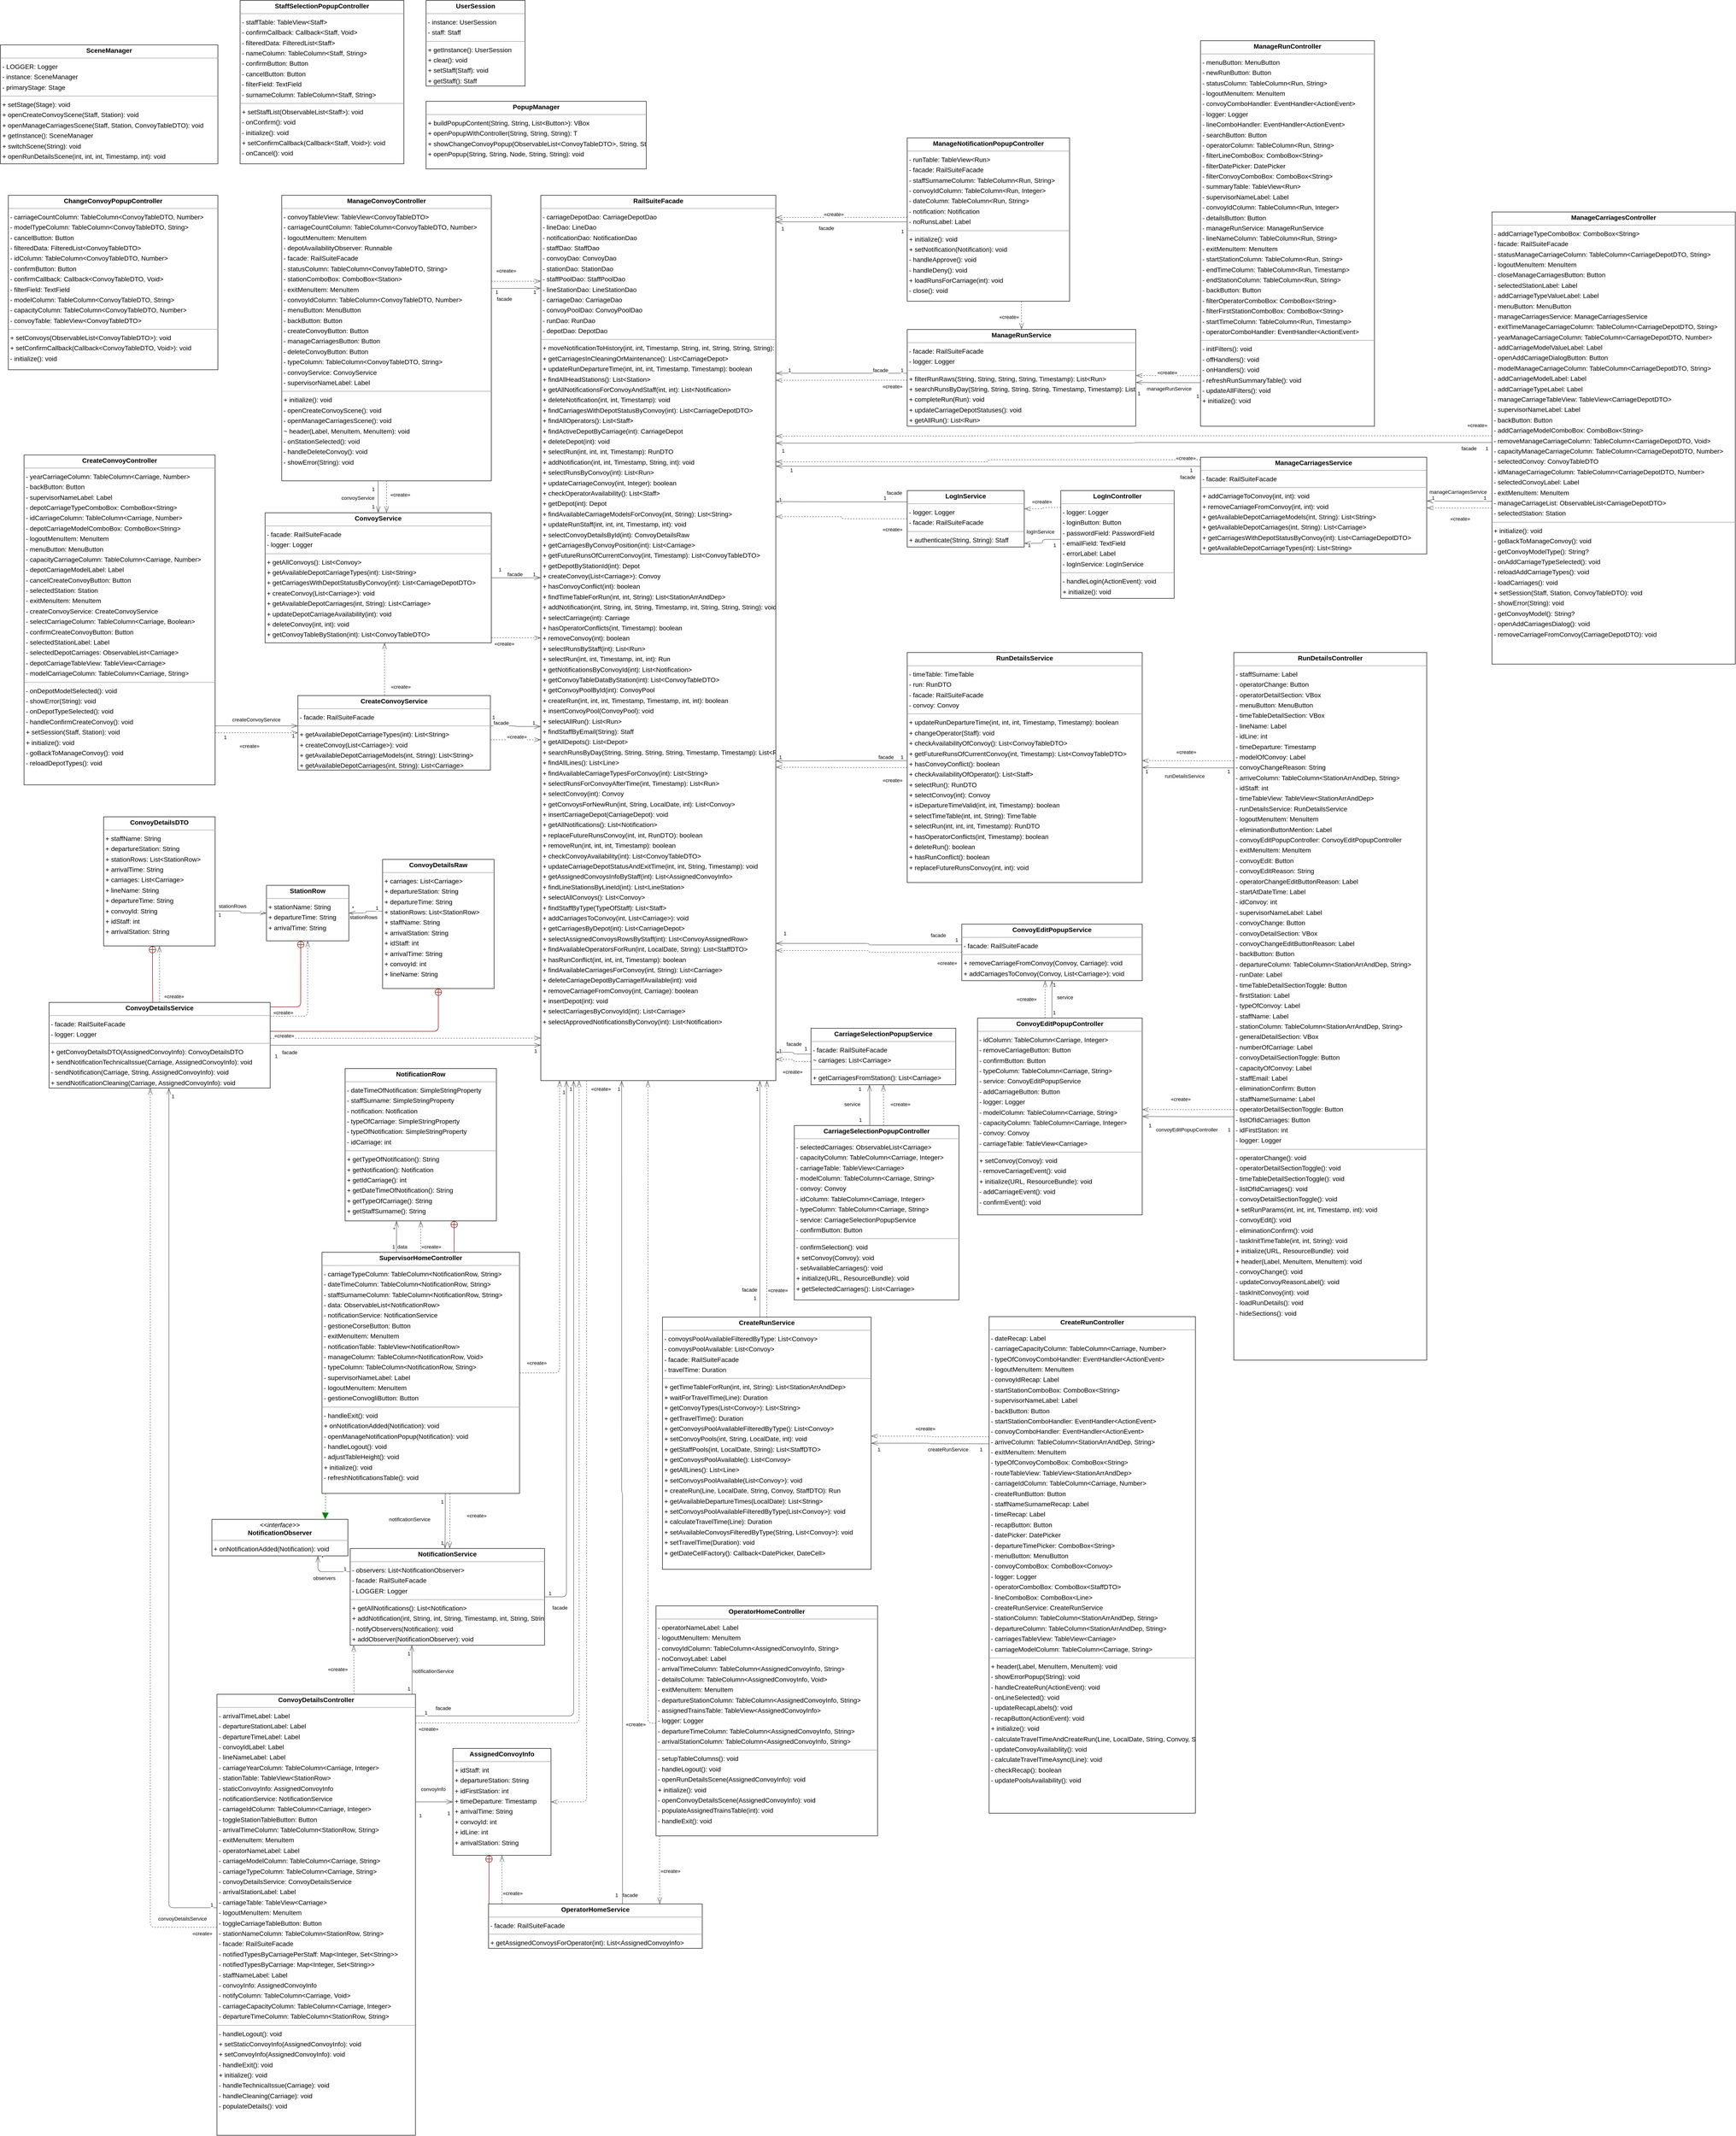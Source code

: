 <mxGraphModel dx="0" dy="0" grid="1" gridSize="10" guides="1" tooltips="1" connect="1" arrows="1" fold="1" page="0" pageScale="1" background="none" math="0" shadow="0">
  <root>
    <mxCell id="0" />
    <mxCell id="1" parent="0" />
    <mxCell id="node36" parent="1" vertex="1" value="&lt;p style=&quot;margin:0px;margin-top:4px;text-align:center;&quot;&gt;&lt;b&gt;AssignedConvoyInfo&lt;/b&gt;&lt;/p&gt;&lt;hr size=&quot;1&quot;/&gt;&lt;p style=&quot;margin:0 0 0 4px;line-height:1.6;&quot;&gt;+ idStaff: int&lt;br/&gt;+ departureStation: String&lt;br/&gt;+ idFirstStation: int&lt;br/&gt;+ timeDeparture: Timestamp&lt;br/&gt;+ arrivalTime: String&lt;br/&gt;+ convoyId: int&lt;br/&gt;+ idLine: int&lt;br/&gt;+ arrivalStation: String&lt;/p&gt;" style="verticalAlign=top;align=left;overflow=fill;fontSize=14;fontFamily=Helvetica;html=1;rounded=0;shadow=0;comic=0;labelBackgroundColor=none;strokeWidth=1;">
      <mxGeometry x="1535" y="4763" width="212" height="231" as="geometry" />
    </mxCell>
    <mxCell id="node23" parent="1" vertex="1" value="&lt;p style=&quot;margin:0px;margin-top:4px;text-align:center;&quot;&gt;&lt;b&gt;CarriageSelectionPopupController&lt;/b&gt;&lt;/p&gt;&lt;hr size=&quot;1&quot;/&gt;&lt;p style=&quot;margin:0 0 0 4px;line-height:1.6;&quot;&gt;- selectedCarriages: ObservableList&amp;lt;Carriage&amp;gt;&lt;br/&gt;- capacityColumn: TableColumn&amp;lt;Carriage, Integer&amp;gt;&lt;br/&gt;- carriageTable: TableView&amp;lt;Carriage&amp;gt;&lt;br/&gt;- modelColumn: TableColumn&amp;lt;Carriage, String&amp;gt;&lt;br/&gt;- convoy: Convoy&lt;br/&gt;- idColumn: TableColumn&amp;lt;Carriage, Integer&amp;gt;&lt;br/&gt;- typeColumn: TableColumn&amp;lt;Carriage, String&amp;gt;&lt;br/&gt;- service: CarriageSelectionPopupService&lt;br/&gt;- confirmButton: Button&lt;/p&gt;&lt;hr size=&quot;1&quot;/&gt;&lt;p style=&quot;margin:0 0 0 4px;line-height:1.6;&quot;&gt;- confirmSelection(): void&lt;br/&gt;+ setConvoy(Convoy): void&lt;br/&gt;- setAvailableCarriages(): void&lt;br/&gt;+ initialize(URL, ResourceBundle): void&lt;br/&gt;+ getSelectedCarriages(): List&amp;lt;Carriage&amp;gt;&lt;/p&gt;" style="verticalAlign=top;align=left;overflow=fill;fontSize=14;fontFamily=Helvetica;html=1;rounded=0;shadow=0;comic=0;labelBackgroundColor=none;strokeWidth=1;">
      <mxGeometry x="2273" y="3417" width="356" height="377" as="geometry" />
    </mxCell>
    <mxCell id="node1" parent="1" vertex="1" value="&lt;p style=&quot;margin:0px;margin-top:4px;text-align:center;&quot;&gt;&lt;b&gt;CarriageSelectionPopupService&lt;/b&gt;&lt;/p&gt;&lt;hr size=&quot;1&quot;/&gt;&lt;p style=&quot;margin:0 0 0 4px;line-height:1.6;&quot;&gt;- facade: RailSuiteFacade&lt;br/&gt;~ carriages: List&amp;lt;Carriage&amp;gt;&lt;/p&gt;&lt;hr size=&quot;1&quot;/&gt;&lt;p style=&quot;margin:0 0 0 4px;line-height:1.6;&quot;&gt;+ getCarriagesFromStation(): List&amp;lt;Carriage&amp;gt;&lt;/p&gt;" style="verticalAlign=top;align=left;overflow=fill;fontSize=14;fontFamily=Helvetica;html=1;rounded=0;shadow=0;comic=0;labelBackgroundColor=none;strokeWidth=1;">
      <mxGeometry x="2309" y="3207" width="313" height="122" as="geometry" />
    </mxCell>
    <mxCell id="node28" parent="1" vertex="1" value="&lt;p style=&quot;margin:0px;margin-top:4px;text-align:center;&quot;&gt;&lt;b&gt;ChangeConvoyPopupController&lt;/b&gt;&lt;/p&gt;&lt;hr size=&quot;1&quot;/&gt;&lt;p style=&quot;margin:0 0 0 4px;line-height:1.6;&quot;&gt;- carriageCountColumn: TableColumn&amp;lt;ConvoyTableDTO, Number&amp;gt;&lt;br/&gt;- modelTypeColumn: TableColumn&amp;lt;ConvoyTableDTO, String&amp;gt;&lt;br/&gt;- cancelButton: Button&lt;br/&gt;- filteredData: FilteredList&amp;lt;ConvoyTableDTO&amp;gt;&lt;br/&gt;- idColumn: TableColumn&amp;lt;ConvoyTableDTO, Number&amp;gt;&lt;br/&gt;- confirmButton: Button&lt;br/&gt;- confirmCallback: Callback&amp;lt;ConvoyTableDTO, Void&amp;gt;&lt;br/&gt;- filterField: TextField&lt;br/&gt;- modelColumn: TableColumn&amp;lt;ConvoyTableDTO, String&amp;gt;&lt;br/&gt;- capacityColumn: TableColumn&amp;lt;ConvoyTableDTO, Number&amp;gt;&lt;br/&gt;- convoyTable: TableView&amp;lt;ConvoyTableDTO&amp;gt;&lt;/p&gt;&lt;hr size=&quot;1&quot;/&gt;&lt;p style=&quot;margin:0 0 0 4px;line-height:1.6;&quot;&gt;+ setConvoys(ObservableList&amp;lt;ConvoyTableDTO&amp;gt;): void&lt;br/&gt;+ setConfirmCallback(Callback&amp;lt;ConvoyTableDTO, Void&amp;gt;): void&lt;br/&gt;- initialize(): void&lt;/p&gt;" style="verticalAlign=top;align=left;overflow=fill;fontSize=14;fontFamily=Helvetica;html=1;rounded=0;shadow=0;comic=0;labelBackgroundColor=none;strokeWidth=1;">
      <mxGeometry x="574" y="1407" width="453" height="377" as="geometry" />
    </mxCell>
    <mxCell id="node16" parent="1" vertex="1" value="&lt;p style=&quot;margin:0px;margin-top:4px;text-align:center;&quot;&gt;&lt;b&gt;ConvoyDetailsController&lt;/b&gt;&lt;/p&gt;&lt;hr size=&quot;1&quot;/&gt;&lt;p style=&quot;margin:0 0 0 4px;line-height:1.6;&quot;&gt;- arrivalTimeLabel: Label&lt;br/&gt;- departureStationLabel: Label&lt;br/&gt;- departureTimeLabel: Label&lt;br/&gt;- convoyIdLabel: Label&lt;br/&gt;- lineNameLabel: Label&lt;br/&gt;- carriageYearColumn: TableColumn&amp;lt;Carriage, Integer&amp;gt;&lt;br/&gt;- stationTable: TableView&amp;lt;StationRow&amp;gt;&lt;br/&gt;- staticConvoyInfo: AssignedConvoyInfo&lt;br/&gt;- notificationService: NotificationService&lt;br/&gt;- carriageIdColumn: TableColumn&amp;lt;Carriage, Integer&amp;gt;&lt;br/&gt;- toggleStationTableButton: Button&lt;br/&gt;- arrivalTimeColumn: TableColumn&amp;lt;StationRow, String&amp;gt;&lt;br/&gt;- exitMenuItem: MenuItem&lt;br/&gt;- operatorNameLabel: Label&lt;br/&gt;- carriageModelColumn: TableColumn&amp;lt;Carriage, String&amp;gt;&lt;br/&gt;- carriageTypeColumn: TableColumn&amp;lt;Carriage, String&amp;gt;&lt;br/&gt;- convoyDetailsService: ConvoyDetailsService&lt;br/&gt;- arrivalStationLabel: Label&lt;br/&gt;- carriageTable: TableView&amp;lt;Carriage&amp;gt;&lt;br/&gt;- logoutMenuItem: MenuItem&lt;br/&gt;- toggleCarriageTableButton: Button&lt;br/&gt;- stationNameColumn: TableColumn&amp;lt;StationRow, String&amp;gt;&lt;br/&gt;- facade: RailSuiteFacade&lt;br/&gt;- notifiedTypesByCarriagePerStaff: Map&amp;lt;Integer, Set&amp;lt;String&amp;gt;&amp;gt;&lt;br/&gt;- notifiedTypesByCarriage: Map&amp;lt;Integer, Set&amp;lt;String&amp;gt;&amp;gt;&lt;br/&gt;- staffNameLabel: Label&lt;br/&gt;- convoyInfo: AssignedConvoyInfo&lt;br/&gt;- notifyColumn: TableColumn&amp;lt;Carriage, Void&amp;gt;&lt;br/&gt;- carriageCapacityColumn: TableColumn&amp;lt;Carriage, Integer&amp;gt;&lt;br/&gt;- departureTimeColumn: TableColumn&amp;lt;StationRow, String&amp;gt;&lt;/p&gt;&lt;hr size=&quot;1&quot;/&gt;&lt;p style=&quot;margin:0 0 0 4px;line-height:1.6;&quot;&gt;- handleLogout(): void&lt;br/&gt;+ setStaticConvoyInfo(AssignedConvoyInfo): void&lt;br/&gt;+ setConvoyInfo(AssignedConvoyInfo): void&lt;br/&gt;- handleExit(): void&lt;br/&gt;+ initialize(): void&lt;br/&gt;- handleTechnicalIssue(Carriage): void&lt;br/&gt;- handleCleaning(Carriage): void&lt;br/&gt;- populateDetails(): void&lt;/p&gt;" style="verticalAlign=top;align=left;overflow=fill;fontSize=14;fontFamily=Helvetica;html=1;rounded=0;shadow=0;comic=0;labelBackgroundColor=none;strokeWidth=1;">
      <mxGeometry x="1025" y="4646" width="429" height="953" as="geometry" />
    </mxCell>
    <mxCell id="node35" parent="1" vertex="1" value="&lt;p style=&quot;margin:0px;margin-top:4px;text-align:center;&quot;&gt;&lt;b&gt;ConvoyDetailsDTO&lt;/b&gt;&lt;/p&gt;&lt;hr size=&quot;1&quot;/&gt;&lt;p style=&quot;margin:0 0 0 4px;line-height:1.6;&quot;&gt;+ staffName: String&lt;br/&gt;+ departureStation: String&lt;br/&gt;+ stationRows: List&amp;lt;StationRow&amp;gt;&lt;br/&gt;+ arrivalTime: String&lt;br/&gt;+ carriages: List&amp;lt;Carriage&amp;gt;&lt;br/&gt;+ lineName: String&lt;br/&gt;+ departureTime: String&lt;br/&gt;+ convoyId: String&lt;br/&gt;+ idStaff: int&lt;br/&gt;+ arrivalStation: String&lt;/p&gt;" style="verticalAlign=top;align=left;overflow=fill;fontSize=14;fontFamily=Helvetica;html=1;rounded=0;shadow=0;comic=0;labelBackgroundColor=none;strokeWidth=1;">
      <mxGeometry x="780" y="2750" width="241" height="279" as="geometry" />
    </mxCell>
    <mxCell id="node32" parent="1" vertex="1" value="&lt;p style=&quot;margin:0px;margin-top:4px;text-align:center;&quot;&gt;&lt;b&gt;ConvoyDetailsRaw&lt;/b&gt;&lt;/p&gt;&lt;hr size=&quot;1&quot;/&gt;&lt;p style=&quot;margin:0 0 0 4px;line-height:1.6;&quot;&gt;+ carriages: List&amp;lt;Carriage&amp;gt;&lt;br/&gt;+ departureStation: String&lt;br/&gt;+ departureTime: String&lt;br/&gt;+ stationRows: List&amp;lt;StationRow&amp;gt;&lt;br/&gt;+ staffName: String&lt;br/&gt;+ arrivalStation: String&lt;br/&gt;+ idStaff: int&lt;br/&gt;+ arrivalTime: String&lt;br/&gt;+ convoyId: int&lt;br/&gt;+ lineName: String&lt;/p&gt;" style="verticalAlign=top;align=left;overflow=fill;fontSize=14;fontFamily=Helvetica;html=1;rounded=0;shadow=0;comic=0;labelBackgroundColor=none;strokeWidth=1;">
      <mxGeometry x="1383" y="2842" width="241" height="279" as="geometry" />
    </mxCell>
    <mxCell id="node2" parent="1" vertex="1" value="&lt;p style=&quot;margin:0px;margin-top:4px;text-align:center;&quot;&gt;&lt;b&gt;ConvoyDetailsService&lt;/b&gt;&lt;/p&gt;&lt;hr size=&quot;1&quot;/&gt;&lt;p style=&quot;margin:0 0 0 4px;line-height:1.6;&quot;&gt;- facade: RailSuiteFacade&lt;br/&gt;- logger: Logger&lt;/p&gt;&lt;hr size=&quot;1&quot;/&gt;&lt;p style=&quot;margin:0 0 0 4px;line-height:1.6;&quot;&gt;+ getConvoyDetailsDTO(AssignedConvoyInfo): ConvoyDetailsDTO&lt;br/&gt;+ sendNotificationTechnicalIssue(Carriage, AssignedConvoyInfo): void&lt;br/&gt;- sendNotification(Carriage, String, AssignedConvoyInfo): void&lt;br/&gt;+ sendNotificationCleaning(Carriage, AssignedConvoyInfo): void&lt;/p&gt;" style="verticalAlign=top;align=left;overflow=fill;fontSize=14;fontFamily=Helvetica;html=1;rounded=0;shadow=0;comic=0;labelBackgroundColor=none;strokeWidth=1;">
      <mxGeometry x="662" y="3151" width="478" height="185" as="geometry" />
    </mxCell>
    <mxCell id="node22" parent="1" vertex="1" value="&lt;p style=&quot;margin:0px;margin-top:4px;text-align:center;&quot;&gt;&lt;b&gt;ConvoyEditPopupController&lt;/b&gt;&lt;/p&gt;&lt;hr size=&quot;1&quot;/&gt;&lt;p style=&quot;margin:0 0 0 4px;line-height:1.6;&quot;&gt;- idColumn: TableColumn&amp;lt;Carriage, Integer&amp;gt;&lt;br/&gt;- removeCarriageButton: Button&lt;br/&gt;- confirmButton: Button&lt;br/&gt;- typeColumn: TableColumn&amp;lt;Carriage, String&amp;gt;&lt;br/&gt;- service: ConvoyEditPopupService&lt;br/&gt;- addCarriageButton: Button&lt;br/&gt;- logger: Logger&lt;br/&gt;- modelColumn: TableColumn&amp;lt;Carriage, String&amp;gt;&lt;br/&gt;- capacityColumn: TableColumn&amp;lt;Carriage, Integer&amp;gt;&lt;br/&gt;- convoy: Convoy&lt;br/&gt;- carriageTable: TableView&amp;lt;Carriage&amp;gt;&lt;/p&gt;&lt;hr size=&quot;1&quot;/&gt;&lt;p style=&quot;margin:0 0 0 4px;line-height:1.6;&quot;&gt;+ setConvoy(Convoy): void&lt;br/&gt;- removeCarriageEvent(): void&lt;br/&gt;+ initialize(URL, ResourceBundle): void&lt;br/&gt;- addCarriageEvent(): void&lt;br/&gt;- confirmEvent(): void&lt;/p&gt;" style="verticalAlign=top;align=left;overflow=fill;fontSize=14;fontFamily=Helvetica;html=1;rounded=0;shadow=0;comic=0;labelBackgroundColor=none;strokeWidth=1;">
      <mxGeometry x="2669" y="3185" width="356" height="425" as="geometry" />
    </mxCell>
    <mxCell id="node11" parent="1" vertex="1" value="&lt;p style=&quot;margin:0px;margin-top:4px;text-align:center;&quot;&gt;&lt;b&gt;ConvoyEditPopupService&lt;/b&gt;&lt;/p&gt;&lt;hr size=&quot;1&quot;/&gt;&lt;p style=&quot;margin:0 0 0 4px;line-height:1.6;&quot;&gt;- facade: RailSuiteFacade&lt;/p&gt;&lt;hr size=&quot;1&quot;/&gt;&lt;p style=&quot;margin:0 0 0 4px;line-height:1.6;&quot;&gt;+ removeCarriageFromConvoy(Convoy, Carriage): void&lt;br/&gt;+ addCarriagesToConvoy(Convoy, List&amp;lt;Carriage&amp;gt;): void&lt;/p&gt;" style="verticalAlign=top;align=left;overflow=fill;fontSize=14;fontFamily=Helvetica;html=1;rounded=0;shadow=0;comic=0;labelBackgroundColor=none;strokeWidth=1;">
      <mxGeometry x="2635" y="2982" width="390" height="122" as="geometry" />
    </mxCell>
    <mxCell id="node10" parent="1" vertex="1" value="&lt;p style=&quot;margin:0px;margin-top:4px;text-align:center;&quot;&gt;&lt;b&gt;ConvoyService&lt;/b&gt;&lt;/p&gt;&lt;hr size=&quot;1&quot;/&gt;&lt;p style=&quot;margin:0 0 0 4px;line-height:1.6;&quot;&gt;- facade: RailSuiteFacade&lt;br/&gt;- logger: Logger&lt;/p&gt;&lt;hr size=&quot;1&quot;/&gt;&lt;p style=&quot;margin:0 0 0 4px;line-height:1.6;&quot;&gt;+ getAllConvoys(): List&amp;lt;Convoy&amp;gt;&lt;br/&gt;+ getAvailableDepotCarriageTypes(int): List&amp;lt;String&amp;gt;&lt;br/&gt;+ getCarriagesWithDepotStatusByConvoy(int): List&amp;lt;CarriageDepotDTO&amp;gt;&lt;br/&gt;+ createConvoy(List&amp;lt;Carriage&amp;gt;): void&lt;br/&gt;+ getAvailableDepotCarriages(int, String): List&amp;lt;Carriage&amp;gt;&lt;br/&gt;+ updateDepotCarriageAvailability(int): void&lt;br/&gt;+ deleteConvoy(int, int): void&lt;br/&gt;+ getConvoyTableByStation(int): List&amp;lt;ConvoyTableDTO&amp;gt;&lt;/p&gt;" style="verticalAlign=top;align=left;overflow=fill;fontSize=14;fontFamily=Helvetica;html=1;rounded=0;shadow=0;comic=0;labelBackgroundColor=none;strokeWidth=1;">
      <mxGeometry x="1129" y="2093" width="489" height="281" as="geometry" />
    </mxCell>
    <mxCell id="node29" parent="1" vertex="1" value="&lt;p style=&quot;margin:0px;margin-top:4px;text-align:center;&quot;&gt;&lt;b&gt;CreateConvoyController&lt;/b&gt;&lt;/p&gt;&lt;hr size=&quot;1&quot;/&gt;&lt;p style=&quot;margin:0 0 0 4px;line-height:1.6;&quot;&gt;- yearCarriageColumn: TableColumn&amp;lt;Carriage, Number&amp;gt;&lt;br/&gt;- backButton: Button&lt;br/&gt;- supervisorNameLabel: Label&lt;br/&gt;- depotCarriageTypeComboBox: ComboBox&amp;lt;String&amp;gt;&lt;br/&gt;- idCarriageColumn: TableColumn&amp;lt;Carriage, Number&amp;gt;&lt;br/&gt;- depotCarriageModelComboBox: ComboBox&amp;lt;String&amp;gt;&lt;br/&gt;- logoutMenuItem: MenuItem&lt;br/&gt;- menuButton: MenuButton&lt;br/&gt;- capacityCarriageColumn: TableColumn&amp;lt;Carriage, Number&amp;gt;&lt;br/&gt;- depotCarriageModelLabel: Label&lt;br/&gt;- cancelCreateConvoyButton: Button&lt;br/&gt;- selectedStation: Station&lt;br/&gt;- exitMenuItem: MenuItem&lt;br/&gt;- createConvoyService: CreateConvoyService&lt;br/&gt;- selectCarriageColumn: TableColumn&amp;lt;Carriage, Boolean&amp;gt;&lt;br/&gt;- confirmCreateConvoyButton: Button&lt;br/&gt;- selectedStationLabel: Label&lt;br/&gt;- selectedDepotCarriages: ObservableList&amp;lt;Carriage&amp;gt;&lt;br/&gt;- depotCarriageTableView: TableView&amp;lt;Carriage&amp;gt;&lt;br/&gt;- modelCarriageColumn: TableColumn&amp;lt;Carriage, String&amp;gt;&lt;/p&gt;&lt;hr size=&quot;1&quot;/&gt;&lt;p style=&quot;margin:0 0 0 4px;line-height:1.6;&quot;&gt;- onDepotModelSelected(): void&lt;br/&gt;- showError(String): void&lt;br/&gt;- onDepotTypeSelected(): void&lt;br/&gt;- handleConfirmCreateConvoy(): void&lt;br/&gt;+ setSession(Staff, Station): void&lt;br/&gt;+ initialize(): void&lt;br/&gt;- goBackToManageConvoy(): void&lt;br/&gt;- reloadDepotTypes(): void&lt;/p&gt;" style="verticalAlign=top;align=left;overflow=fill;fontSize=14;fontFamily=Helvetica;html=1;rounded=0;shadow=0;comic=0;labelBackgroundColor=none;strokeWidth=1;">
      <mxGeometry x="608" y="1968" width="413" height="713" as="geometry" />
    </mxCell>
    <mxCell id="node12" parent="1" vertex="1" value="&lt;p style=&quot;margin:0px;margin-top:4px;text-align:center;&quot;&gt;&lt;b&gt;CreateConvoyService&lt;/b&gt;&lt;/p&gt;&lt;hr size=&quot;1&quot;/&gt;&lt;p style=&quot;margin:0 0 0 4px;line-height:1.6;&quot;&gt;- facade: RailSuiteFacade&lt;/p&gt;&lt;hr size=&quot;1&quot;/&gt;&lt;p style=&quot;margin:0 0 0 4px;line-height:1.6;&quot;&gt;+ getAvailableDepotCarriageTypes(int): List&amp;lt;String&amp;gt;&lt;br/&gt;+ createConvoy(List&amp;lt;Carriage&amp;gt;): void&lt;br/&gt;+ getAvailableDepotCarriageModels(int, String): List&amp;lt;String&amp;gt;&lt;br/&gt;+ getAvailableDepotCarriages(int, String): List&amp;lt;Carriage&amp;gt;&lt;/p&gt;" style="verticalAlign=top;align=left;overflow=fill;fontSize=14;fontFamily=Helvetica;html=1;rounded=0;shadow=0;comic=0;labelBackgroundColor=none;strokeWidth=1;">
      <mxGeometry x="1200" y="2488" width="416" height="161" as="geometry" />
    </mxCell>
    <mxCell id="node19" parent="1" vertex="1" value="&lt;p style=&quot;margin:0px;margin-top:4px;text-align:center;&quot;&gt;&lt;b&gt;CreateRunController&lt;/b&gt;&lt;/p&gt;&lt;hr size=&quot;1&quot;/&gt;&lt;p style=&quot;margin:0 0 0 4px;line-height:1.6;&quot;&gt;- dateRecap: Label&lt;br/&gt;- carriageCapacityColumn: TableColumn&amp;lt;Carriage, Number&amp;gt;&lt;br/&gt;- typeOfConvoyComboHandler: EventHandler&amp;lt;ActionEvent&amp;gt;&lt;br/&gt;- logoutMenuItem: MenuItem&lt;br/&gt;- convoyIdRecap: Label&lt;br/&gt;- startStationComboBox: ComboBox&amp;lt;String&amp;gt;&lt;br/&gt;- supervisorNameLabel: Label&lt;br/&gt;- backButton: Button&lt;br/&gt;- startStationComboHandler: EventHandler&amp;lt;ActionEvent&amp;gt;&lt;br/&gt;- convoyComboHandler: EventHandler&amp;lt;ActionEvent&amp;gt;&lt;br/&gt;- arriveColumn: TableColumn&amp;lt;StationArrAndDep, String&amp;gt;&lt;br/&gt;- exitMenuItem: MenuItem&lt;br/&gt;- typeOfConvoyComboBox: ComboBox&amp;lt;String&amp;gt;&lt;br/&gt;- routeTableView: TableView&amp;lt;StationArrAndDep&amp;gt;&lt;br/&gt;- carriageIdColumn: TableColumn&amp;lt;Carriage, Number&amp;gt;&lt;br/&gt;- createRunButton: Button&lt;br/&gt;- staffNameSurnameRecap: Label&lt;br/&gt;- timeRecap: Label&lt;br/&gt;- recapButton: Button&lt;br/&gt;- datePicker: DatePicker&lt;br/&gt;- departureTimePicker: ComboBox&amp;lt;String&amp;gt;&lt;br/&gt;- menuButton: MenuButton&lt;br/&gt;- convoyComboBox: ComboBox&amp;lt;Convoy&amp;gt;&lt;br/&gt;- logger: Logger&lt;br/&gt;- operatorComboBox: ComboBox&amp;lt;StaffDTO&amp;gt;&lt;br/&gt;- lineComboBox: ComboBox&amp;lt;Line&amp;gt;&lt;br/&gt;- createRunService: CreateRunService&lt;br/&gt;- stationColumn: TableColumn&amp;lt;StationArrAndDep, String&amp;gt;&lt;br/&gt;- departureColumn: TableColumn&amp;lt;StationArrAndDep, String&amp;gt;&lt;br/&gt;- carriagesTableView: TableView&amp;lt;Carriage&amp;gt;&lt;br/&gt;- carriageModelColumn: TableColumn&amp;lt;Carriage, String&amp;gt;&lt;/p&gt;&lt;hr size=&quot;1&quot;/&gt;&lt;p style=&quot;margin:0 0 0 4px;line-height:1.6;&quot;&gt;+ header(Label, MenuItem, MenuItem): void&lt;br/&gt;- showErrorPopup(String): void&lt;br/&gt;- handleCreateRun(ActionEvent): void&lt;br/&gt;- onLineSelected(): void&lt;br/&gt;- updateRecapLabels(): void&lt;br/&gt;- recapButton(ActionEvent): void&lt;br/&gt;+ initialize(): void&lt;br/&gt;- calculateTravelTimeAndCreateRun(Line, LocalDate, String, Convoy, StaffDTO, ProgressBar, Stage): void&lt;br/&gt;- updateConvoyAvailability(): void&lt;br/&gt;- calculateTravelTimeAsync(Line): void&lt;br/&gt;- checkRecap(): boolean&lt;br/&gt;- updatePoolsAvailability(): void&lt;/p&gt;" style="verticalAlign=top;align=left;overflow=fill;fontSize=14;fontFamily=Helvetica;html=1;rounded=0;shadow=0;comic=0;labelBackgroundColor=none;strokeWidth=1;">
      <mxGeometry x="2694" y="3830" width="446" height="1073" as="geometry" />
    </mxCell>
    <mxCell id="node5" parent="1" vertex="1" value="&lt;p style=&quot;margin:0px;margin-top:4px;text-align:center;&quot;&gt;&lt;b&gt;CreateRunService&lt;/b&gt;&lt;/p&gt;&lt;hr size=&quot;1&quot;/&gt;&lt;p style=&quot;margin:0 0 0 4px;line-height:1.6;&quot;&gt;- convoysPoolAvailableFilteredByType: List&amp;lt;Convoy&amp;gt;&lt;br/&gt;- convoysPoolAvailable: List&amp;lt;Convoy&amp;gt;&lt;br/&gt;- facade: RailSuiteFacade&lt;br/&gt;- travelTime: Duration&lt;/p&gt;&lt;hr size=&quot;1&quot;/&gt;&lt;p style=&quot;margin:0 0 0 4px;line-height:1.6;&quot;&gt;+ getTimeTableForRun(int, int, String): List&amp;lt;StationArrAndDep&amp;gt;&lt;br/&gt;+ waitForTravelTime(Line): Duration&lt;br/&gt;+ getConvoyTypes(List&amp;lt;Convoy&amp;gt;): List&amp;lt;String&amp;gt;&lt;br/&gt;+ getTravelTime(): Duration&lt;br/&gt;+ getConvoysPoolAvailableFilteredByType(): List&amp;lt;Convoy&amp;gt;&lt;br/&gt;+ setConvoyPools(int, String, LocalDate, int): void&lt;br/&gt;+ getStaffPools(int, LocalDate, String): List&amp;lt;StaffDTO&amp;gt;&lt;br/&gt;+ getConvoysPoolAvailable(): List&amp;lt;Convoy&amp;gt;&lt;br/&gt;+ getAllLines(): List&amp;lt;Line&amp;gt;&lt;br/&gt;+ setConvoysPoolAvailable(List&amp;lt;Convoy&amp;gt;): void&lt;br/&gt;+ createRun(Line, LocalDate, String, Convoy, StaffDTO): Run&lt;br/&gt;+ getAvailableDepartureTimes(LocalDate): List&amp;lt;String&amp;gt;&lt;br/&gt;+ setConvoysPoolAvailableFilteredByType(List&amp;lt;Convoy&amp;gt;): void&lt;br/&gt;+ calculateTravelTime(Line): Duration&lt;br/&gt;+ setAvailableConvoysFilteredByType(String, List&amp;lt;Convoy&amp;gt;): void&lt;br/&gt;+ setTravelTime(Duration): void&lt;br/&gt;+ getDateCellFactory(): Callback&amp;lt;DatePicker, DateCell&amp;gt;&lt;/p&gt;" style="verticalAlign=top;align=left;overflow=fill;fontSize=14;fontFamily=Helvetica;html=1;rounded=0;shadow=0;comic=0;labelBackgroundColor=none;strokeWidth=1;">
      <mxGeometry x="1988" y="3831" width="451" height="545" as="geometry" />
    </mxCell>
    <mxCell id="node15" parent="1" vertex="1" value="&lt;p style=&quot;margin:0px;margin-top:4px;text-align:center;&quot;&gt;&lt;b&gt;LogInController&lt;/b&gt;&lt;/p&gt;&lt;hr size=&quot;1&quot;/&gt;&lt;p style=&quot;margin:0 0 0 4px;line-height:1.6;&quot;&gt;- logger: Logger&lt;br/&gt;- loginButton: Button&lt;br/&gt;- passwordField: PasswordField&lt;br/&gt;- emailField: TextField&lt;br/&gt;- errorLabel: Label&lt;br/&gt;- logInService: LogInService&lt;/p&gt;&lt;hr size=&quot;1&quot;/&gt;&lt;p style=&quot;margin:0 0 0 4px;line-height:1.6;&quot;&gt;- handleLogin(ActionEvent): void&lt;br/&gt;+ initialize(): void&lt;/p&gt;" style="verticalAlign=top;align=left;overflow=fill;fontSize=14;fontFamily=Helvetica;html=1;rounded=0;shadow=0;comic=0;labelBackgroundColor=none;strokeWidth=1;">
      <mxGeometry x="2849" y="2045" width="245" height="233" as="geometry" />
    </mxCell>
    <mxCell id="node9" parent="1" vertex="1" value="&lt;p style=&quot;margin:0px;margin-top:4px;text-align:center;&quot;&gt;&lt;b&gt;LogInService&lt;/b&gt;&lt;/p&gt;&lt;hr size=&quot;1&quot;/&gt;&lt;p style=&quot;margin:0 0 0 4px;line-height:1.6;&quot;&gt;- logger: Logger&lt;br/&gt;- facade: RailSuiteFacade&lt;/p&gt;&lt;hr size=&quot;1&quot;/&gt;&lt;p style=&quot;margin:0 0 0 4px;line-height:1.6;&quot;&gt;+ authenticate(String, String): Staff&lt;/p&gt;" style="verticalAlign=top;align=left;overflow=fill;fontSize=14;fontFamily=Helvetica;html=1;rounded=0;shadow=0;comic=0;labelBackgroundColor=none;strokeWidth=1;">
      <mxGeometry x="2517" y="2045" width="253" height="122" as="geometry" />
    </mxCell>
    <mxCell id="node31" parent="1" vertex="1" value="&lt;p style=&quot;margin:0px;margin-top:4px;text-align:center;&quot;&gt;&lt;b&gt;ManageCarriagesController&lt;/b&gt;&lt;/p&gt;&lt;hr size=&quot;1&quot;/&gt;&lt;p style=&quot;margin:0 0 0 4px;line-height:1.6;&quot;&gt;- addCarriageTypeComboBox: ComboBox&amp;lt;String&amp;gt;&lt;br/&gt;- facade: RailSuiteFacade&lt;br/&gt;- statusManageCarriageColumn: TableColumn&amp;lt;CarriageDepotDTO, String&amp;gt;&lt;br/&gt;- logoutMenuItem: MenuItem&lt;br/&gt;- closeManageCarriagesButton: Button&lt;br/&gt;- selectedStationLabel: Label&lt;br/&gt;- addCarriageTypeValueLabel: Label&lt;br/&gt;- menuButton: MenuButton&lt;br/&gt;- manageCarriagesService: ManageCarriagesService&lt;br/&gt;- exitTimeManageCarriageColumn: TableColumn&amp;lt;CarriageDepotDTO, String&amp;gt;&lt;br/&gt;- yearManageCarriageColumn: TableColumn&amp;lt;CarriageDepotDTO, Number&amp;gt;&lt;br/&gt;- addCarriageModelValueLabel: Label&lt;br/&gt;- openAddCarriageDialogButton: Button&lt;br/&gt;- modelManageCarriageColumn: TableColumn&amp;lt;CarriageDepotDTO, String&amp;gt;&lt;br/&gt;- addCarriageModelLabel: Label&lt;br/&gt;- addCarriageTypeLabel: Label&lt;br/&gt;- manageCarriageTableView: TableView&amp;lt;CarriageDepotDTO&amp;gt;&lt;br/&gt;- supervisorNameLabel: Label&lt;br/&gt;- backButton: Button&lt;br/&gt;- addCarriageModelComboBox: ComboBox&amp;lt;String&amp;gt;&lt;br/&gt;- removeManageCarriageColumn: TableColumn&amp;lt;CarriageDepotDTO, Void&amp;gt;&lt;br/&gt;- capacityManageCarriageColumn: TableColumn&amp;lt;CarriageDepotDTO, Number&amp;gt;&lt;br/&gt;- selectedConvoy: ConvoyTableDTO&lt;br/&gt;- idManageCarriageColumn: TableColumn&amp;lt;CarriageDepotDTO, Number&amp;gt;&lt;br/&gt;- selectedConvoyLabel: Label&lt;br/&gt;- exitMenuItem: MenuItem&lt;br/&gt;- manageCarriageList: ObservableList&amp;lt;CarriageDepotDTO&amp;gt;&lt;br/&gt;- selectedStation: Station&lt;/p&gt;&lt;hr size=&quot;1&quot;/&gt;&lt;p style=&quot;margin:0 0 0 4px;line-height:1.6;&quot;&gt;+ initialize(): void&lt;br/&gt;- goBackToManageConvoy(): void&lt;br/&gt;- getConvoyModelType(): String?&lt;br/&gt;- onAddCarriageTypeSelected(): void&lt;br/&gt;- reloadAddCarriageTypes(): void&lt;br/&gt;- loadCarriages(): void&lt;br/&gt;+ setSession(Staff, Station, ConvoyTableDTO): void&lt;br/&gt;- showError(String): void&lt;br/&gt;- getConvoyModel(): String?&lt;br/&gt;- openAddCarriagesDialog(): void&lt;br/&gt;- removeCarriageFromConvoy(CarriageDepotDTO): void&lt;/p&gt;" style="verticalAlign=top;align=left;overflow=fill;fontSize=14;fontFamily=Helvetica;html=1;rounded=0;shadow=0;comic=0;labelBackgroundColor=none;strokeWidth=1;">
      <mxGeometry x="3781" y="1443" width="526" height="977" as="geometry" />
    </mxCell>
    <mxCell id="node13" parent="1" vertex="1" value="&lt;p style=&quot;margin:0px;margin-top:4px;text-align:center;&quot;&gt;&lt;b&gt;ManageCarriagesService&lt;/b&gt;&lt;/p&gt;&lt;hr size=&quot;1&quot;/&gt;&lt;p style=&quot;margin:0 0 0 4px;line-height:1.6;&quot;&gt;- facade: RailSuiteFacade&lt;/p&gt;&lt;hr size=&quot;1&quot;/&gt;&lt;p style=&quot;margin:0 0 0 4px;line-height:1.6;&quot;&gt;+ addCarriageToConvoy(int, int): void&lt;br/&gt;+ removeCarriageFromConvoy(int, int): void&lt;br/&gt;+ getAvailableDepotCarriageModels(int, String): List&amp;lt;String&amp;gt;&lt;br/&gt;+ getAvailableDepotCarriages(int, String): List&amp;lt;Carriage&amp;gt;&lt;br/&gt;+ getCarriagesWithDepotStatusByConvoy(int): List&amp;lt;CarriageDepotDTO&amp;gt;&lt;br/&gt;+ getAvailableDepotCarriageTypes(int): List&amp;lt;String&amp;gt;&lt;/p&gt;" style="verticalAlign=top;align=left;overflow=fill;fontSize=14;fontFamily=Helvetica;html=1;rounded=0;shadow=0;comic=0;labelBackgroundColor=none;strokeWidth=1;">
      <mxGeometry x="3151" y="1973" width="489" height="209" as="geometry" />
    </mxCell>
    <mxCell id="node20" parent="1" vertex="1" value="&lt;p style=&quot;margin:0px;margin-top:4px;text-align:center;&quot;&gt;&lt;b&gt;ManageConvoyController&lt;/b&gt;&lt;/p&gt;&lt;hr size=&quot;1&quot;/&gt;&lt;p style=&quot;margin:0 0 0 4px;line-height:1.6;&quot;&gt;- convoyTableView: TableView&amp;lt;ConvoyTableDTO&amp;gt;&lt;br/&gt;- carriageCountColumn: TableColumn&amp;lt;ConvoyTableDTO, Number&amp;gt;&lt;br/&gt;- logoutMenuItem: MenuItem&lt;br/&gt;- depotAvailabilityObserver: Runnable&lt;br/&gt;- facade: RailSuiteFacade&lt;br/&gt;- statusColumn: TableColumn&amp;lt;ConvoyTableDTO, String&amp;gt;&lt;br/&gt;- stationComboBox: ComboBox&amp;lt;Station&amp;gt;&lt;br/&gt;- exitMenuItem: MenuItem&lt;br/&gt;- convoyIdColumn: TableColumn&amp;lt;ConvoyTableDTO, Number&amp;gt;&lt;br/&gt;- menuButton: MenuButton&lt;br/&gt;- backButton: Button&lt;br/&gt;- createConvoyButton: Button&lt;br/&gt;- manageCarriagesButton: Button&lt;br/&gt;- deleteConvoyButton: Button&lt;br/&gt;- typeColumn: TableColumn&amp;lt;ConvoyTableDTO, String&amp;gt;&lt;br/&gt;- convoyService: ConvoyService&lt;br/&gt;- supervisorNameLabel: Label&lt;/p&gt;&lt;hr size=&quot;1&quot;/&gt;&lt;p style=&quot;margin:0 0 0 4px;line-height:1.6;&quot;&gt;+ initialize(): void&lt;br/&gt;- openCreateConvoyScene(): void&lt;br/&gt;- openManageCarriagesScene(): void&lt;br/&gt;~ header(Label, MenuItem, MenuItem): void&lt;br/&gt;- onStationSelected(): void&lt;br/&gt;- handleDeleteConvoy(): void&lt;br/&gt;- showError(String): void&lt;/p&gt;" style="verticalAlign=top;align=left;overflow=fill;fontSize=14;fontFamily=Helvetica;html=1;rounded=0;shadow=0;comic=0;labelBackgroundColor=none;strokeWidth=1;">
      <mxGeometry x="1165" y="1407" width="453" height="617" as="geometry" />
    </mxCell>
    <mxCell id="node30" parent="1" vertex="1" value="&lt;p style=&quot;margin:0px;margin-top:4px;text-align:center;&quot;&gt;&lt;b&gt;ManageNotificationPopupController&lt;/b&gt;&lt;/p&gt;&lt;hr size=&quot;1&quot;/&gt;&lt;p style=&quot;margin:0 0 0 4px;line-height:1.6;&quot;&gt;- runTable: TableView&amp;lt;Run&amp;gt;&lt;br/&gt;- facade: RailSuiteFacade&lt;br/&gt;- staffSurnameColumn: TableColumn&amp;lt;Run, String&amp;gt;&lt;br/&gt;- convoyIdColumn: TableColumn&amp;lt;Run, Integer&amp;gt;&lt;br/&gt;- dateColumn: TableColumn&amp;lt;Run, String&amp;gt;&lt;br/&gt;- notification: Notification&lt;br/&gt;- noRunsLabel: Label&lt;/p&gt;&lt;hr size=&quot;1&quot;/&gt;&lt;p style=&quot;margin:0 0 0 4px;line-height:1.6;&quot;&gt;+ initialize(): void&lt;br/&gt;+ setNotification(Notification): void&lt;br/&gt;- handleApprove(): void&lt;br/&gt;- handleDeny(): void&lt;br/&gt;+ loadRunsForCarriage(int): void&lt;br/&gt;- close(): void&lt;/p&gt;" style="verticalAlign=top;align=left;overflow=fill;fontSize=14;fontFamily=Helvetica;html=1;rounded=0;shadow=0;comic=0;labelBackgroundColor=none;strokeWidth=1;">
      <mxGeometry x="2517" y="1283" width="351" height="353" as="geometry" />
    </mxCell>
    <mxCell id="node14" parent="1" vertex="1" value="&lt;p style=&quot;margin:0px;margin-top:4px;text-align:center;&quot;&gt;&lt;b&gt;ManageRunController&lt;/b&gt;&lt;/p&gt;&lt;hr size=&quot;1&quot;/&gt;&lt;p style=&quot;margin:0 0 0 4px;line-height:1.6;&quot;&gt;- menuButton: MenuButton&lt;br/&gt;- newRunButton: Button&lt;br/&gt;- statusColumn: TableColumn&amp;lt;Run, String&amp;gt;&lt;br/&gt;- logoutMenuItem: MenuItem&lt;br/&gt;- convoyComboHandler: EventHandler&amp;lt;ActionEvent&amp;gt;&lt;br/&gt;- logger: Logger&lt;br/&gt;- lineComboHandler: EventHandler&amp;lt;ActionEvent&amp;gt;&lt;br/&gt;- searchButton: Button&lt;br/&gt;- operatorColumn: TableColumn&amp;lt;Run, String&amp;gt;&lt;br/&gt;- filterLineComboBox: ComboBox&amp;lt;String&amp;gt;&lt;br/&gt;- filterDatePicker: DatePicker&lt;br/&gt;- filterConvoyComboBox: ComboBox&amp;lt;String&amp;gt;&lt;br/&gt;- summaryTable: TableView&amp;lt;Run&amp;gt;&lt;br/&gt;- supervisorNameLabel: Label&lt;br/&gt;- convoyIdColumn: TableColumn&amp;lt;Run, Integer&amp;gt;&lt;br/&gt;- detailsButton: Button&lt;br/&gt;- manageRunService: ManageRunService&lt;br/&gt;- lineNameColumn: TableColumn&amp;lt;Run, String&amp;gt;&lt;br/&gt;- exitMenuItem: MenuItem&lt;br/&gt;- startStationColumn: TableColumn&amp;lt;Run, String&amp;gt;&lt;br/&gt;- endTimeColumn: TableColumn&amp;lt;Run, Timestamp&amp;gt;&lt;br/&gt;- endStationColumn: TableColumn&amp;lt;Run, String&amp;gt;&lt;br/&gt;- backButton: Button&lt;br/&gt;- filterOperatorComboBox: ComboBox&amp;lt;String&amp;gt;&lt;br/&gt;- filterFirstStationComboBox: ComboBox&amp;lt;String&amp;gt;&lt;br/&gt;- startTimeColumn: TableColumn&amp;lt;Run, Timestamp&amp;gt;&lt;br/&gt;- operatorComboHandler: EventHandler&amp;lt;ActionEvent&amp;gt;&lt;/p&gt;&lt;hr size=&quot;1&quot;/&gt;&lt;p style=&quot;margin:0 0 0 4px;line-height:1.6;&quot;&gt;- initFilters(): void&lt;br/&gt;- offHandlers(): void&lt;br/&gt;- onHandlers(): void&lt;br/&gt;- refreshRunSummaryTable(): void&lt;br/&gt;- updateAllFilters(): void&lt;br/&gt;+ initialize(): void&lt;/p&gt;" style="verticalAlign=top;align=left;overflow=fill;fontSize=14;fontFamily=Helvetica;html=1;rounded=0;shadow=0;comic=0;labelBackgroundColor=none;strokeWidth=1;">
      <mxGeometry x="3151" y="1073" width="376" height="833" as="geometry" />
    </mxCell>
    <mxCell id="node6" parent="1" vertex="1" value="&lt;p style=&quot;margin:0px;margin-top:4px;text-align:center;&quot;&gt;&lt;b&gt;ManageRunService&lt;/b&gt;&lt;/p&gt;&lt;hr size=&quot;1&quot;/&gt;&lt;p style=&quot;margin:0 0 0 4px;line-height:1.6;&quot;&gt;- facade: RailSuiteFacade&lt;br/&gt;- logger: Logger&lt;/p&gt;&lt;hr size=&quot;1&quot;/&gt;&lt;p style=&quot;margin:0 0 0 4px;line-height:1.6;&quot;&gt;+ filterRunRaws(String, String, String, String, Timestamp): List&amp;lt;Run&amp;gt;&lt;br/&gt;+ searchRunsByDay(String, String, String, String, Timestamp, Timestamp): List&amp;lt;Run&amp;gt;&lt;br/&gt;+ completeRun(Run): void&lt;br/&gt;+ updateCarriageDepotStatuses(): void&lt;br/&gt;+ getAllRun(): List&amp;lt;Run&amp;gt;&lt;/p&gt;" style="verticalAlign=top;align=left;overflow=fill;fontSize=14;fontFamily=Helvetica;html=1;rounded=0;shadow=0;comic=0;labelBackgroundColor=none;strokeWidth=1;">
      <mxGeometry x="2517" y="1697" width="494" height="209" as="geometry" />
    </mxCell>
    <mxCell id="node4" parent="1" vertex="1" value="&lt;p style=&quot;margin:0px;margin-top:4px;text-align:center;&quot;&gt;&lt;i&gt;&amp;lt;&amp;lt;interface&amp;gt;&amp;gt;&lt;/i&gt;&lt;br/&gt;&lt;b&gt;NotificationObserver&lt;/b&gt;&lt;/p&gt;&lt;hr size=&quot;1&quot;/&gt;&lt;p style=&quot;margin:0 0 0 4px;line-height:1.6;&quot;&gt;+ onNotificationAdded(Notification): void&lt;/p&gt;" style="verticalAlign=top;align=left;overflow=fill;fontSize=14;fontFamily=Helvetica;html=1;rounded=0;shadow=0;comic=0;labelBackgroundColor=none;strokeWidth=1;">
      <mxGeometry x="1014" y="4268" width="294" height="79" as="geometry" />
    </mxCell>
    <mxCell id="node34" parent="1" vertex="1" value="&lt;p style=&quot;margin:0px;margin-top:4px;text-align:center;&quot;&gt;&lt;b&gt;NotificationRow&lt;/b&gt;&lt;/p&gt;&lt;hr size=&quot;1&quot;/&gt;&lt;p style=&quot;margin:0 0 0 4px;line-height:1.6;&quot;&gt;- dateTimeOfNotification: SimpleStringProperty&lt;br/&gt;- staffSurname: SimpleStringProperty&lt;br/&gt;- notification: Notification&lt;br/&gt;- typeOfCarriage: SimpleStringProperty&lt;br/&gt;- typeOfNotification: SimpleStringProperty&lt;br/&gt;- idCarriage: int&lt;/p&gt;&lt;hr size=&quot;1&quot;/&gt;&lt;p style=&quot;margin:0 0 0 4px;line-height:1.6;&quot;&gt;+ getTypeOfNotification(): String&lt;br/&gt;+ getNotification(): Notification&lt;br/&gt;+ getIdCarriage(): int&lt;br/&gt;+ getDateTimeOfNotification(): String&lt;br/&gt;+ getTypeOfCarriage(): String&lt;br/&gt;+ getStaffSurname(): String&lt;/p&gt;" style="verticalAlign=top;align=left;overflow=fill;fontSize=14;fontFamily=Helvetica;html=1;rounded=0;shadow=0;comic=0;labelBackgroundColor=none;strokeWidth=1;">
      <mxGeometry x="1302" y="3294" width="327" height="329" as="geometry" />
    </mxCell>
    <mxCell id="node3" parent="1" vertex="1" value="&lt;p style=&quot;margin:0px;margin-top:4px;text-align:center;&quot;&gt;&lt;b&gt;NotificationService&lt;/b&gt;&lt;/p&gt;&lt;hr size=&quot;1&quot;/&gt;&lt;p style=&quot;margin:0 0 0 4px;line-height:1.6;&quot;&gt;- observers: List&amp;lt;NotificationObserver&amp;gt;&lt;br/&gt;- facade: RailSuiteFacade&lt;br/&gt;- LOGGER: Logger&lt;/p&gt;&lt;hr size=&quot;1&quot;/&gt;&lt;p style=&quot;margin:0 0 0 4px;line-height:1.6;&quot;&gt;+ getAllNotifications(): List&amp;lt;Notification&amp;gt;&lt;br/&gt;+ addNotification(int, String, int, String, Timestamp, int, String, String, String): void&lt;br/&gt;- notifyObservers(Notification): void&lt;br/&gt;+ addObserver(NotificationObserver): void&lt;/p&gt;" style="verticalAlign=top;align=left;overflow=fill;fontSize=14;fontFamily=Helvetica;html=1;rounded=0;shadow=0;comic=0;labelBackgroundColor=none;strokeWidth=1;">
      <mxGeometry x="1313" y="4331" width="420" height="209" as="geometry" />
    </mxCell>
    <mxCell id="node27" parent="1" vertex="1" value="&lt;p style=&quot;margin:0px;margin-top:4px;text-align:center;&quot;&gt;&lt;b&gt;OperatorHomeController&lt;/b&gt;&lt;/p&gt;&lt;hr size=&quot;1&quot;/&gt;&lt;p style=&quot;margin:0 0 0 4px;line-height:1.6;&quot;&gt;- operatorNameLabel: Label&lt;br/&gt;- logoutMenuItem: MenuItem&lt;br/&gt;- convoyIdColumn: TableColumn&amp;lt;AssignedConvoyInfo, String&amp;gt;&lt;br/&gt;- noConvoyLabel: Label&lt;br/&gt;- arrivalTimeColumn: TableColumn&amp;lt;AssignedConvoyInfo, String&amp;gt;&lt;br/&gt;- detailsColumn: TableColumn&amp;lt;AssignedConvoyInfo, Void&amp;gt;&lt;br/&gt;- exitMenuItem: MenuItem&lt;br/&gt;- departureStationColumn: TableColumn&amp;lt;AssignedConvoyInfo, String&amp;gt;&lt;br/&gt;- assignedTrainsTable: TableView&amp;lt;AssignedConvoyInfo&amp;gt;&lt;br/&gt;- logger: Logger&lt;br/&gt;- departureTimeColumn: TableColumn&amp;lt;AssignedConvoyInfo, String&amp;gt;&lt;br/&gt;- arrivalStationColumn: TableColumn&amp;lt;AssignedConvoyInfo, String&amp;gt;&lt;/p&gt;&lt;hr size=&quot;1&quot;/&gt;&lt;p style=&quot;margin:0 0 0 4px;line-height:1.6;&quot;&gt;- setupTableColumns(): void&lt;br/&gt;- handleLogout(): void&lt;br/&gt;- openRunDetailsScene(AssignedConvoyInfo): void&lt;br/&gt;+ initialize(): void&lt;br/&gt;- openConvoyDetailsScene(AssignedConvoyInfo): void&lt;br/&gt;- populateAssignedTrainsTable(int): void&lt;br/&gt;- handleExit(): void&lt;/p&gt;" style="verticalAlign=top;align=left;overflow=fill;fontSize=14;fontFamily=Helvetica;html=1;rounded=0;shadow=0;comic=0;labelBackgroundColor=none;strokeWidth=1;">
      <mxGeometry x="1974" y="4455" width="479" height="497" as="geometry" />
    </mxCell>
    <mxCell id="node7" parent="1" vertex="1" value="&lt;p style=&quot;margin:0px;margin-top:4px;text-align:center;&quot;&gt;&lt;b&gt;OperatorHomeService&lt;/b&gt;&lt;/p&gt;&lt;hr size=&quot;1&quot;/&gt;&lt;p style=&quot;margin:0 0 0 4px;line-height:1.6;&quot;&gt;- facade: RailSuiteFacade&lt;/p&gt;&lt;hr size=&quot;1&quot;/&gt;&lt;p style=&quot;margin:0 0 0 4px;line-height:1.6;&quot;&gt;+ getAssignedConvoysForOperator(int): List&amp;lt;AssignedConvoyInfo&amp;gt;&lt;/p&gt;" style="verticalAlign=top;align=left;overflow=fill;fontSize=14;fontFamily=Helvetica;html=1;rounded=0;shadow=0;comic=0;labelBackgroundColor=none;strokeWidth=1;">
      <mxGeometry x="1612" y="5099" width="462" height="96" as="geometry" />
    </mxCell>
    <mxCell id="node24" parent="1" vertex="1" value="&lt;p style=&quot;margin:0px;margin-top:4px;text-align:center;&quot;&gt;&lt;b&gt;PopupManager&lt;/b&gt;&lt;/p&gt;&lt;hr size=&quot;1&quot;/&gt;&lt;p style=&quot;margin:0 0 0 4px;line-height:1.6;&quot;&gt;+ buildPopupContent(String, String, List&amp;lt;Button&amp;gt;): VBox&lt;br/&gt;+ openPopupWithController(String, String, String): T&lt;br/&gt;+ showChangeConvoyPopup(ObservableList&amp;lt;ConvoyTableDTO&amp;gt;, String, String, Callback&amp;lt;ConvoyTableDTO, Void&amp;gt;): void&lt;br/&gt;+ openPopup(String, String, Node, String, String): void&lt;/p&gt;" style="verticalAlign=top;align=left;overflow=fill;fontSize=14;fontFamily=Helvetica;html=1;rounded=0;shadow=0;comic=0;labelBackgroundColor=none;strokeWidth=1;">
      <mxGeometry x="1477" y="1204" width="476" height="146" as="geometry" />
    </mxCell>
    <mxCell id="node0" parent="1" vertex="1" value="&lt;p style=&quot;margin:0px;margin-top:4px;text-align:center;&quot;&gt;&lt;b&gt;RailSuiteFacade&lt;/b&gt;&lt;/p&gt;&lt;hr size=&quot;1&quot;/&gt;&lt;p style=&quot;margin:0 0 0 4px;line-height:1.6;&quot;&gt;- carriageDepotDao: CarriageDepotDao&lt;br/&gt;- lineDao: LineDao&lt;br/&gt;- notificationDao: NotificationDao&lt;br/&gt;- staffDao: StaffDao&lt;br/&gt;- convoyDao: ConvoyDao&lt;br/&gt;- stationDao: StationDao&lt;br/&gt;- staffPoolDao: StaffPoolDao&lt;br/&gt;- lineStationDao: LineStationDao&lt;br/&gt;- carriageDao: CarriageDao&lt;br/&gt;- convoyPoolDao: ConvoyPoolDao&lt;br/&gt;- runDao: RunDao&lt;br/&gt;- depotDao: DepotDao&lt;/p&gt;&lt;hr size=&quot;1&quot;/&gt;&lt;p style=&quot;margin:0 0 0 4px;line-height:1.6;&quot;&gt;+ moveNotificationToHistory(int, int, Timestamp, String, int, String, String, String): void&lt;br/&gt;+ getCarriagesInCleaningOrMaintenance(): List&amp;lt;CarriageDepot&amp;gt;&lt;br/&gt;+ updateRunDepartureTime(int, int, int, Timestamp, Timestamp): boolean&lt;br/&gt;+ findAllHeadStations(): List&amp;lt;Station&amp;gt;&lt;br/&gt;+ getAllNotificationsForConvoyAndStaff(int, int): List&amp;lt;Notification&amp;gt;&lt;br/&gt;+ deleteNotification(int, int, Timestamp): void&lt;br/&gt;+ findCarriagesWithDepotStatusByConvoy(int): List&amp;lt;CarriageDepotDTO&amp;gt;&lt;br/&gt;+ findAllOperators(): List&amp;lt;Staff&amp;gt;&lt;br/&gt;+ findActiveDepotByCarriage(int): CarriageDepot&lt;br/&gt;+ deleteDepot(int): void&lt;br/&gt;+ selectRun(int, int, int, Timestamp): RunDTO&lt;br/&gt;+ addNotification(int, int, Timestamp, String, int): void&lt;br/&gt;+ selectRunsByConvoy(int): List&amp;lt;Run&amp;gt;&lt;br/&gt;+ updateCarriageConvoy(int, Integer): boolean&lt;br/&gt;+ checkOperatorAvailability(): List&amp;lt;Staff&amp;gt;&lt;br/&gt;+ getDepot(int): Depot&lt;br/&gt;+ findAvailableCarriageModelsForConvoy(int, String): List&amp;lt;String&amp;gt;&lt;br/&gt;+ updateRunStaff(int, int, int, Timestamp, int): void&lt;br/&gt;+ selectConvoyDetailsById(int): ConvoyDetailsRaw&lt;br/&gt;+ getCarriagesByConvoyPosition(int): List&amp;lt;Carriage&amp;gt;&lt;br/&gt;+ getFutureRunsOfCurrentConvoy(int, Timestamp): List&amp;lt;ConvoyTableDTO&amp;gt;&lt;br/&gt;+ getDepotByStationId(int): Depot&lt;br/&gt;+ createConvoy(List&amp;lt;Carriage&amp;gt;): Convoy&lt;br/&gt;+ hasConvoyConflict(int): boolean&lt;br/&gt;+ findTimeTableForRun(int, int, String): List&amp;lt;StationArrAndDep&amp;gt;&lt;br/&gt;+ addNotification(int, String, int, String, Timestamp, int, String, String, String): void&lt;br/&gt;+ selectCarriage(int): Carriage&lt;br/&gt;+ hasOperatorConflicts(int, Timestamp): boolean&lt;br/&gt;+ removeConvoy(int): boolean&lt;br/&gt;+ selectRunsByStaff(int): List&amp;lt;Run&amp;gt;&lt;br/&gt;+ selectRun(int, int, Timestamp, int, int): Run&lt;br/&gt;+ getNotificationsByConvoyId(int): List&amp;lt;Notification&amp;gt;&lt;br/&gt;+ getConvoyTableDataByStation(int): List&amp;lt;ConvoyTableDTO&amp;gt;&lt;br/&gt;+ getConvoyPoolById(int): ConvoyPool&lt;br/&gt;+ createRun(int, int, int, Timestamp, Timestamp, int, int): boolean&lt;br/&gt;+ insertConvoyPool(ConvoyPool): void&lt;br/&gt;+ selectAllRun(): List&amp;lt;Run&amp;gt;&lt;br/&gt;+ findStaffByEmail(String): Staff&lt;br/&gt;+ getAllDepots(): List&amp;lt;Depot&amp;gt;&lt;br/&gt;+ searchRunsByDay(String, String, String, String, Timestamp, Timestamp): List&amp;lt;Run&amp;gt;&lt;br/&gt;+ findAllLines(): List&amp;lt;Line&amp;gt;&lt;br/&gt;+ findAvailableCarriageTypesForConvoy(int): List&amp;lt;String&amp;gt;&lt;br/&gt;+ selectRunsForConvoyAfterTime(int, Timestamp): List&amp;lt;Run&amp;gt;&lt;br/&gt;+ selectConvoy(int): Convoy&lt;br/&gt;+ getConvoysForNewRun(int, String, LocalDate, int): List&amp;lt;Convoy&amp;gt;&lt;br/&gt;+ insertCarriageDepot(CarriageDepot): void&lt;br/&gt;+ getAllNotifications(): List&amp;lt;Notification&amp;gt;&lt;br/&gt;+ replaceFutureRunsConvoy(int, int, RunDTO): boolean&lt;br/&gt;+ removeRun(int, int, int, Timestamp): boolean&lt;br/&gt;+ checkConvoyAvailability(int): List&amp;lt;ConvoyTableDTO&amp;gt;&lt;br/&gt;+ updateCarriageDepotStatusAndExitTime(int, int, String, Timestamp): void&lt;br/&gt;+ getAssignedConvoysInfoByStaff(int): List&amp;lt;AssignedConvoyInfo&amp;gt;&lt;br/&gt;+ findLineStationsByLineId(int): List&amp;lt;LineStation&amp;gt;&lt;br/&gt;+ selectAllConvoys(): List&amp;lt;Convoy&amp;gt;&lt;br/&gt;+ findStaffByType(TypeOfStaff): List&amp;lt;Staff&amp;gt;&lt;br/&gt;+ addCarriagesToConvoy(int, List&amp;lt;Carriage&amp;gt;): void&lt;br/&gt;+ getCarriagesByDepot(int): List&amp;lt;CarriageDepot&amp;gt;&lt;br/&gt;+ selectAssignedConvoysRowsByStaff(int): List&amp;lt;ConvoyAssignedRow&amp;gt;&lt;br/&gt;+ findAvailableOperatorsForRun(int, LocalDate, String): List&amp;lt;StaffDTO&amp;gt;&lt;br/&gt;+ hasRunConflict(int, int, int, Timestamp): boolean&lt;br/&gt;+ findAvailableCarriagesForConvoy(int, String): List&amp;lt;Carriage&amp;gt;&lt;br/&gt;+ deleteCarriageDepotByCarriageIfAvailable(int): void&lt;br/&gt;+ removeCarriageFromConvoy(int, Carriage): boolean&lt;br/&gt;+ insertDepot(int): void&lt;br/&gt;+ selectCarriagesByConvoyId(int): List&amp;lt;Carriage&amp;gt;&lt;br/&gt;+ selectApprovedNotificationsByConvoy(int): List&amp;lt;Notification&amp;gt;&lt;/p&gt;" style="verticalAlign=top;align=left;overflow=fill;fontSize=14;fontFamily=Helvetica;html=1;rounded=0;shadow=0;comic=0;labelBackgroundColor=none;strokeWidth=1;">
      <mxGeometry x="1725" y="1407" width="508" height="1913" as="geometry" />
    </mxCell>
    <mxCell id="node25" parent="1" vertex="1" value="&lt;p style=&quot;margin:0px;margin-top:4px;text-align:center;&quot;&gt;&lt;b&gt;RunDetailsController&lt;/b&gt;&lt;/p&gt;&lt;hr size=&quot;1&quot;/&gt;&lt;p style=&quot;margin:0 0 0 4px;line-height:1.6;&quot;&gt;- staffSurname: Label&lt;br/&gt;- operatorChange: Button&lt;br/&gt;- operatorDetailSection: VBox&lt;br/&gt;- menuButton: MenuButton&lt;br/&gt;- timeTableDetailSection: VBox&lt;br/&gt;- lineName: Label&lt;br/&gt;- idLine: int&lt;br/&gt;- timeDeparture: Timestamp&lt;br/&gt;- modelOfConvoy: Label&lt;br/&gt;- convoyChangeReason: String&lt;br/&gt;- arriveColumn: TableColumn&amp;lt;StationArrAndDep, String&amp;gt;&lt;br/&gt;- idStaff: int&lt;br/&gt;- timeTableView: TableView&amp;lt;StationArrAndDep&amp;gt;&lt;br/&gt;- runDetailsService: RunDetailsService&lt;br/&gt;- logoutMenuItem: MenuItem&lt;br/&gt;- eliminationButtonMention: Label&lt;br/&gt;- convoyEditPopupController: ConvoyEditPopupController&lt;br/&gt;- exitMenuItem: MenuItem&lt;br/&gt;- convoyEdit: Button&lt;br/&gt;- convoyEditReason: String&lt;br/&gt;- operatorChangeEditButtonReason: Label&lt;br/&gt;- startAtDateTime: Label&lt;br/&gt;- idConvoy: int&lt;br/&gt;- supervisorNameLabel: Label&lt;br/&gt;- convoyChange: Button&lt;br/&gt;- convoyDetailSection: VBox&lt;br/&gt;- convoyChangeEditButtonReason: Label&lt;br/&gt;- backButton: Button&lt;br/&gt;- departureColumn: TableColumn&amp;lt;StationArrAndDep, String&amp;gt;&lt;br/&gt;- runDate: Label&lt;br/&gt;- timeTableDetailSectionToggle: Button&lt;br/&gt;- firstStation: Label&lt;br/&gt;- typeOfConvoy: Label&lt;br/&gt;- staffName: Label&lt;br/&gt;- stationColumn: TableColumn&amp;lt;StationArrAndDep, String&amp;gt;&lt;br/&gt;- generalDetailSection: VBox&lt;br/&gt;- numberOfCarriage: Label&lt;br/&gt;- convoyDetailSectionToggle: Button&lt;br/&gt;- capacityOfConvoy: Label&lt;br/&gt;- staffEmail: Label&lt;br/&gt;- eliminationConfirm: Button&lt;br/&gt;- staffNameSurname: Label&lt;br/&gt;- operatorDetailSectionToggle: Button&lt;br/&gt;- listOfIdCarriages: Button&lt;br/&gt;- idFirstStation: int&lt;br/&gt;- logger: Logger&lt;/p&gt;&lt;hr size=&quot;1&quot;/&gt;&lt;p style=&quot;margin:0 0 0 4px;line-height:1.6;&quot;&gt;- operatorChange(): void&lt;br/&gt;- operatorDetailSectionToggle(): void&lt;br/&gt;- timeTableDetailSectionToggle(): void&lt;br/&gt;- listOfIdCarriages(): void&lt;br/&gt;- convoyDetailSectionToggle(): void&lt;br/&gt;+ setRunParams(int, int, int, Timestamp, int): void&lt;br/&gt;- convoyEdit(): void&lt;br/&gt;- eliminationConfirm(): void&lt;br/&gt;- taskInitTimeTable(int, int, String): void&lt;br/&gt;+ initialize(URL, ResourceBundle): void&lt;br/&gt;+ header(Label, MenuItem, MenuItem): void&lt;br/&gt;- convoyChange(): void&lt;br/&gt;- updateConvoyReasonLabel(): void&lt;br/&gt;- taskInitConvoy(int): void&lt;br/&gt;- loadRunDetails(): void&lt;br/&gt;- hideSections(): void&lt;/p&gt;" style="verticalAlign=top;align=left;overflow=fill;fontSize=14;fontFamily=Helvetica;html=1;rounded=0;shadow=0;comic=0;labelBackgroundColor=none;strokeWidth=1;">
      <mxGeometry x="3223" y="2395" width="417" height="1529" as="geometry" />
    </mxCell>
    <mxCell id="node8" parent="1" vertex="1" value="&lt;p style=&quot;margin:0px;margin-top:4px;text-align:center;&quot;&gt;&lt;b&gt;RunDetailsService&lt;/b&gt;&lt;/p&gt;&lt;hr size=&quot;1&quot;/&gt;&lt;p style=&quot;margin:0 0 0 4px;line-height:1.6;&quot;&gt;- timeTable: TimeTable&lt;br/&gt;- run: RunDTO&lt;br/&gt;- facade: RailSuiteFacade&lt;br/&gt;- convoy: Convoy&lt;/p&gt;&lt;hr size=&quot;1&quot;/&gt;&lt;p style=&quot;margin:0 0 0 4px;line-height:1.6;&quot;&gt;+ updateRunDepartureTime(int, int, int, Timestamp, Timestamp): boolean&lt;br/&gt;+ changeOperator(Staff): void&lt;br/&gt;+ checkAvailabilityOfConvoy(): List&amp;lt;ConvoyTableDTO&amp;gt;&lt;br/&gt;+ getFutureRunsOfCurrentConvoy(int, Timestamp): List&amp;lt;ConvoyTableDTO&amp;gt;&lt;br/&gt;+ hasConvoyConflict(): boolean&lt;br/&gt;+ checkAvailabilityOfOperator(): List&amp;lt;Staff&amp;gt;&lt;br/&gt;+ selectRun(): RunDTO&lt;br/&gt;+ selectConvoy(int): Convoy&lt;br/&gt;+ isDepartureTimeValid(int, int, Timestamp): boolean&lt;br/&gt;+ selectTimeTable(int, int, String): TimeTable&lt;br/&gt;+ selectRun(int, int, int, Timestamp): RunDTO&lt;br/&gt;+ hasOperatorConflicts(int, Timestamp): boolean&lt;br/&gt;+ deleteRun(): boolean&lt;br/&gt;+ hasRunConflict(): boolean&lt;br/&gt;+ replaceFutureRunsConvoy(int, int): void&lt;/p&gt;" style="verticalAlign=top;align=left;overflow=fill;fontSize=14;fontFamily=Helvetica;html=1;rounded=0;shadow=0;comic=0;labelBackgroundColor=none;strokeWidth=1;">
      <mxGeometry x="2517" y="2395" width="508" height="497" as="geometry" />
    </mxCell>
    <mxCell id="node18" parent="1" vertex="1" value="&lt;p style=&quot;margin:0px;margin-top:4px;text-align:center;&quot;&gt;&lt;b&gt;SceneManager&lt;/b&gt;&lt;/p&gt;&lt;hr size=&quot;1&quot;/&gt;&lt;p style=&quot;margin:0 0 0 4px;line-height:1.6;&quot;&gt;- LOGGER: Logger&lt;br/&gt;- instance: SceneManager&lt;br/&gt;- primaryStage: Stage&lt;/p&gt;&lt;hr size=&quot;1&quot;/&gt;&lt;p style=&quot;margin:0 0 0 4px;line-height:1.6;&quot;&gt;+ setStage(Stage): void&lt;br/&gt;+ openCreateConvoyScene(Staff, Station): void&lt;br/&gt;+ openManageCarriagesScene(Staff, Station, ConvoyTableDTO): void&lt;br/&gt;+ getInstance(): SceneManager&lt;br/&gt;+ switchScene(String): void&lt;br/&gt;+ openRunDetailsScene(int, int, int, Timestamp, int): void&lt;/p&gt;" style="verticalAlign=top;align=left;overflow=fill;fontSize=14;fontFamily=Helvetica;html=1;rounded=0;shadow=0;comic=0;labelBackgroundColor=none;strokeWidth=1;">
      <mxGeometry x="557" y="1082" width="470" height="257" as="geometry" />
    </mxCell>
    <mxCell id="node26" parent="1" vertex="1" value="&lt;p style=&quot;margin:0px;margin-top:4px;text-align:center;&quot;&gt;&lt;b&gt;StaffSelectionPopupController&lt;/b&gt;&lt;/p&gt;&lt;hr size=&quot;1&quot;/&gt;&lt;p style=&quot;margin:0 0 0 4px;line-height:1.6;&quot;&gt;- staffTable: TableView&amp;lt;Staff&amp;gt;&lt;br/&gt;- confirmCallback: Callback&amp;lt;Staff, Void&amp;gt;&lt;br/&gt;- filteredData: FilteredList&amp;lt;Staff&amp;gt;&lt;br/&gt;- nameColumn: TableColumn&amp;lt;Staff, String&amp;gt;&lt;br/&gt;- confirmButton: Button&lt;br/&gt;- cancelButton: Button&lt;br/&gt;- filterField: TextField&lt;br/&gt;- surnameColumn: TableColumn&amp;lt;Staff, String&amp;gt;&lt;/p&gt;&lt;hr size=&quot;1&quot;/&gt;&lt;p style=&quot;margin:0 0 0 4px;line-height:1.6;&quot;&gt;+ setStaffList(ObservableList&amp;lt;Staff&amp;gt;): void&lt;br/&gt;- onConfirm(): void&lt;br/&gt;- initialize(): void&lt;br/&gt;+ setConfirmCallback(Callback&amp;lt;Staff, Void&amp;gt;): void&lt;br/&gt;- onCancel(): void&lt;/p&gt;" style="verticalAlign=top;align=left;overflow=fill;fontSize=14;fontFamily=Helvetica;html=1;rounded=0;shadow=0;comic=0;labelBackgroundColor=none;strokeWidth=1;">
      <mxGeometry x="1075" y="986" width="354" height="353" as="geometry" />
    </mxCell>
    <mxCell id="node33" parent="1" vertex="1" value="&lt;p style=&quot;margin:0px;margin-top:4px;text-align:center;&quot;&gt;&lt;b&gt;StationRow&lt;/b&gt;&lt;/p&gt;&lt;hr size=&quot;1&quot;/&gt;&lt;p style=&quot;margin:0 0 0 4px;line-height:1.6;&quot;&gt;+ stationName: String&lt;br/&gt;+ departureTime: String&lt;br/&gt;+ arrivalTime: String&lt;/p&gt;" style="verticalAlign=top;align=left;overflow=fill;fontSize=14;fontFamily=Helvetica;html=1;rounded=0;shadow=0;comic=0;labelBackgroundColor=none;strokeWidth=1;">
      <mxGeometry x="1132" y="2898" width="178" height="120" as="geometry" />
    </mxCell>
    <mxCell id="node21" parent="1" vertex="1" value="&lt;p style=&quot;margin:0px;margin-top:4px;text-align:center;&quot;&gt;&lt;b&gt;SupervisorHomeController&lt;/b&gt;&lt;/p&gt;&lt;hr size=&quot;1&quot;/&gt;&lt;p style=&quot;margin:0 0 0 4px;line-height:1.6;&quot;&gt;- carriageTypeColumn: TableColumn&amp;lt;NotificationRow, String&amp;gt;&lt;br/&gt;- dateTimeColumn: TableColumn&amp;lt;NotificationRow, String&amp;gt;&lt;br/&gt;- staffSurnameColumn: TableColumn&amp;lt;NotificationRow, String&amp;gt;&lt;br/&gt;- data: ObservableList&amp;lt;NotificationRow&amp;gt;&lt;br/&gt;- notificationService: NotificationService&lt;br/&gt;- gestioneCorseButton: Button&lt;br/&gt;- exitMenuItem: MenuItem&lt;br/&gt;- notificationTable: TableView&amp;lt;NotificationRow&amp;gt;&lt;br/&gt;- manageColumn: TableColumn&amp;lt;NotificationRow, Void&amp;gt;&lt;br/&gt;- typeColumn: TableColumn&amp;lt;NotificationRow, String&amp;gt;&lt;br/&gt;- supervisorNameLabel: Label&lt;br/&gt;- logoutMenuItem: MenuItem&lt;br/&gt;- gestioneConvogliButton: Button&lt;/p&gt;&lt;hr size=&quot;1&quot;/&gt;&lt;p style=&quot;margin:0 0 0 4px;line-height:1.6;&quot;&gt;- handleExit(): void&lt;br/&gt;+ onNotificationAdded(Notification): void&lt;br/&gt;- openManageNotificationPopup(Notification): void&lt;br/&gt;- handleLogout(): void&lt;br/&gt;- adjustTableHeight(): void&lt;br/&gt;+ initialize(): void&lt;br/&gt;- refreshNotificationsTable(): void&lt;/p&gt;" style="verticalAlign=top;align=left;overflow=fill;fontSize=14;fontFamily=Helvetica;html=1;rounded=0;shadow=0;comic=0;labelBackgroundColor=none;strokeWidth=1;">
      <mxGeometry x="1252" y="3691" width="427" height="521" as="geometry" />
    </mxCell>
    <mxCell id="node17" parent="1" vertex="1" value="&lt;p style=&quot;margin:0px;margin-top:4px;text-align:center;&quot;&gt;&lt;b&gt;UserSession&lt;/b&gt;&lt;/p&gt;&lt;hr size=&quot;1&quot;/&gt;&lt;p style=&quot;margin:0 0 0 4px;line-height:1.6;&quot;&gt;- instance: UserSession&lt;br/&gt;- staff: Staff&lt;/p&gt;&lt;hr size=&quot;1&quot;/&gt;&lt;p style=&quot;margin:0 0 0 4px;line-height:1.6;&quot;&gt;+ getInstance(): UserSession&lt;br/&gt;+ clear(): void&lt;br/&gt;+ setStaff(Staff): void&lt;br/&gt;+ getStaff(): Staff&lt;/p&gt;" style="verticalAlign=top;align=left;overflow=fill;fontSize=14;fontFamily=Helvetica;html=1;rounded=0;shadow=0;comic=0;labelBackgroundColor=none;strokeWidth=1;">
      <mxGeometry x="1477" y="986" width="214" height="185" as="geometry" />
    </mxCell>
    <mxCell id="edge1" edge="1" value="" parent="1" source="node36" target="node7" style="html=1;rounded=1;edgeStyle=orthogonalEdgeStyle;dashed=0;startArrow=circlePlus;startFill=0;endArrow=none;strokeColor=#820000;exitX=0.368;exitY=1.000;exitDx=0;exitDy=0;entryX=0.002;entryY=0.000;entryDx=0;entryDy=0;">
      <mxGeometry width="50" height="50" relative="1" as="geometry">
        <Array as="points" />
      </mxGeometry>
    </mxCell>
    <mxCell id="edge25" edge="1" value="" parent="1" source="node23" target="node1" style="html=1;rounded=1;edgeStyle=orthogonalEdgeStyle;dashed=0;startArrow=diamondThinstartSize=12;endArrow=openThin;endSize=12;strokeColor=#595959;exitX=0.458;exitY=0.000;exitDx=0;exitDy=0;entryX=0.404;entryY=1.000;entryDx=0;entryDy=0;">
      <mxGeometry width="50" height="50" relative="1" as="geometry">
        <Array as="points" />
      </mxGeometry>
    </mxCell>
    <mxCell id="label150" parent="edge25" vertex="1" connectable="0" value="1" style="edgeLabel;resizable=0;html=1;align=left;verticalAlign=top;strokeColor=default;">
      <mxGeometry x="2410" y="3325" as="geometry" />
    </mxCell>
    <mxCell id="label154" parent="edge25" vertex="1" connectable="0" value="1" style="edgeLabel;resizable=0;html=1;align=left;verticalAlign=top;strokeColor=default;">
      <mxGeometry x="2411" y="3392" as="geometry" />
    </mxCell>
    <mxCell id="label155" parent="edge25" vertex="1" connectable="0" value="service" style="edgeLabel;resizable=0;html=1;align=left;verticalAlign=top;strokeColor=default;">
      <mxGeometry x="2379" y="3358" as="geometry" />
    </mxCell>
    <mxCell id="edge28" edge="1" value="" parent="1" source="node23" target="node1" style="html=1;rounded=1;edgeStyle=orthogonalEdgeStyle;dashed=1;startArrow=none;endArrow=openThin;endSize=12;strokeColor=#595959;exitX=0.542;exitY=0.000;exitDx=0;exitDy=0;entryX=0.500;entryY=1.000;entryDx=0;entryDy=0;">
      <mxGeometry width="50" height="50" relative="1" as="geometry">
        <Array as="points" />
      </mxGeometry>
    </mxCell>
    <mxCell id="label170" parent="edge28" vertex="1" connectable="0" value="«create»" style="edgeLabel;resizable=0;html=1;align=left;verticalAlign=top;strokeColor=default;">
      <mxGeometry x="2479" y="3358" as="geometry" />
    </mxCell>
    <mxCell id="edge18" edge="1" value="" parent="1" source="node1" target="node0" style="html=1;rounded=1;edgeStyle=orthogonalEdgeStyle;dashed=0;startArrow=diamondThinstartSize=12;endArrow=openThin;endSize=12;strokeColor=#595959;exitX=0.000;exitY=0.456;exitDx=0;exitDy=0;entryX=1.000;entryY=0.968;entryDx=0;entryDy=0;">
      <mxGeometry width="50" height="50" relative="1" as="geometry">
        <Array as="points" />
      </mxGeometry>
    </mxCell>
    <mxCell id="label108" parent="edge18" vertex="1" connectable="0" value="1" style="edgeLabel;resizable=0;html=1;align=left;verticalAlign=top;strokeColor=default;">
      <mxGeometry x="2238" y="3243" as="geometry" />
    </mxCell>
    <mxCell id="label112" parent="edge18" vertex="1" connectable="0" value="1" style="edgeLabel;resizable=0;html=1;align=left;verticalAlign=top;strokeColor=default;">
      <mxGeometry x="2293" y="3238" as="geometry" />
    </mxCell>
    <mxCell id="label113" parent="edge18" vertex="1" connectable="0" value="facade" style="edgeLabel;resizable=0;html=1;align=left;verticalAlign=top;strokeColor=default;">
      <mxGeometry x="2254" y="3228" as="geometry" />
    </mxCell>
    <mxCell id="edge63" edge="1" value="" parent="1" source="node1" target="node0" style="html=1;rounded=1;edgeStyle=orthogonalEdgeStyle;dashed=1;startArrow=none;endArrow=openThin;endSize=12;strokeColor=#595959;exitX=0.000;exitY=0.588;exitDx=0;exitDy=0;entryX=1.000;entryY=0.976;entryDx=0;entryDy=0;">
      <mxGeometry width="50" height="50" relative="1" as="geometry">
        <Array as="points" />
      </mxGeometry>
    </mxCell>
    <mxCell id="label380" parent="edge63" vertex="1" connectable="0" value="«create»" style="edgeLabel;resizable=0;html=1;align=left;verticalAlign=top;strokeColor=default;">
      <mxGeometry x="2246" y="3288" as="geometry" />
    </mxCell>
    <mxCell id="edge49" edge="1" value="" parent="1" source="node16" target="node36" style="html=1;rounded=1;edgeStyle=orthogonalEdgeStyle;dashed=0;startArrow=diamondThinstartSize=12;endArrow=openThin;endSize=12;strokeColor=#595959;exitX=1.000;exitY=0.244;exitDx=0;exitDy=0;entryX=0.000;entryY=0.500;entryDx=0;entryDy=0;">
      <mxGeometry width="50" height="50" relative="1" as="geometry">
        <Array as="points" />
      </mxGeometry>
    </mxCell>
    <mxCell id="label294" parent="edge49" vertex="1" connectable="0" value="1" style="edgeLabel;resizable=0;html=1;align=left;verticalAlign=top;strokeColor=default;">
      <mxGeometry x="1521" y="4890" as="geometry" />
    </mxCell>
    <mxCell id="label298" parent="edge49" vertex="1" connectable="0" value="1" style="edgeLabel;resizable=0;html=1;align=left;verticalAlign=top;strokeColor=default;">
      <mxGeometry x="1460" y="4895" as="geometry" />
    </mxCell>
    <mxCell id="label299" parent="edge49" vertex="1" connectable="0" value="convoyInfo" style="edgeLabel;resizable=0;html=1;align=left;verticalAlign=top;strokeColor=default;">
      <mxGeometry x="1464" y="4838" as="geometry" />
    </mxCell>
    <mxCell id="edge14" edge="1" value="" parent="1" source="node16" target="node2" style="html=1;rounded=1;edgeStyle=orthogonalEdgeStyle;dashed=0;startArrow=diamondThinstartSize=12;endArrow=openThin;endSize=12;strokeColor=#595959;exitX=0.000;exitY=0.484;exitDx=0;exitDy=0;entryX=0.542;entryY=1.000;entryDx=0;entryDy=0;">
      <mxGeometry width="50" height="50" relative="1" as="geometry">
        <Array as="points">
          <mxPoint x="921" y="5108" />
        </Array>
      </mxGeometry>
    </mxCell>
    <mxCell id="label84" parent="edge14" vertex="1" connectable="0" value="1" style="edgeLabel;resizable=0;html=1;align=left;verticalAlign=top;strokeColor=default;">
      <mxGeometry x="925" y="3341" as="geometry" />
    </mxCell>
    <mxCell id="label88" parent="edge14" vertex="1" connectable="0" value="1" style="edgeLabel;resizable=0;html=1;align=left;verticalAlign=top;strokeColor=default;">
      <mxGeometry x="1009" y="5088" as="geometry" />
    </mxCell>
    <mxCell id="label89" parent="edge14" vertex="1" connectable="0" value="convoyDetailsService" style="edgeLabel;resizable=0;html=1;align=left;verticalAlign=top;strokeColor=default;">
      <mxGeometry x="896" y="5118" as="geometry" />
    </mxCell>
    <mxCell id="edge71" edge="1" value="" parent="1" source="node16" target="node2" style="html=1;rounded=1;edgeStyle=orthogonalEdgeStyle;dashed=1;startArrow=none;endArrow=openThin;endSize=12;strokeColor=#595959;exitX=0.005;exitY=0.528;exitDx=0;exitDy=0;entryX=0.458;entryY=1.000;entryDx=0;entryDy=0;">
      <mxGeometry width="50" height="50" relative="1" as="geometry">
        <Array as="points">
          <mxPoint x="881" y="5150" />
        </Array>
      </mxGeometry>
    </mxCell>
    <mxCell id="label428" parent="edge71" vertex="1" connectable="0" value="«create»" style="edgeLabel;resizable=0;html=1;align=left;verticalAlign=top;strokeColor=default;">
      <mxGeometry x="970" y="5150" as="geometry" />
    </mxCell>
    <mxCell id="edge38" edge="1" value="" parent="1" source="node16" target="node3" style="html=1;rounded=1;edgeStyle=orthogonalEdgeStyle;dashed=1;startArrow=none;endArrow=openThin;endSize=12;strokeColor=#595959;exitX=0.690;exitY=0.000;exitDx=0;exitDy=0;entryX=0.018;entryY=1.000;entryDx=0;entryDy=0;">
      <mxGeometry width="50" height="50" relative="1" as="geometry">
        <Array as="points" />
      </mxGeometry>
    </mxCell>
    <mxCell id="label230" parent="edge38" vertex="1" connectable="0" value="«create»" style="edgeLabel;resizable=0;html=1;align=left;verticalAlign=top;strokeColor=default;">
      <mxGeometry x="1263" y="4579" as="geometry" />
    </mxCell>
    <mxCell id="edge66" edge="1" value="" parent="1" source="node16" target="node3" style="html=1;rounded=1;edgeStyle=orthogonalEdgeStyle;dashed=0;startArrow=diamondThinstartSize=12;endArrow=openThin;endSize=12;strokeColor=#595959;exitX=0.983;exitY=0.000;exitDx=0;exitDy=0;entryX=0.317;entryY=1.000;entryDx=0;entryDy=0;">
      <mxGeometry width="50" height="50" relative="1" as="geometry">
        <Array as="points" />
      </mxGeometry>
    </mxCell>
    <mxCell id="label396" parent="edge66" vertex="1" connectable="0" value="1" style="edgeLabel;resizable=0;html=1;align=left;verticalAlign=top;strokeColor=default;">
      <mxGeometry x="1435" y="4545" as="geometry" />
    </mxCell>
    <mxCell id="label400" parent="edge66" vertex="1" connectable="0" value="1" style="edgeLabel;resizable=0;html=1;align=left;verticalAlign=top;strokeColor=default;">
      <mxGeometry x="1435" y="4621" as="geometry" />
    </mxCell>
    <mxCell id="label401" parent="edge66" vertex="1" connectable="0" value="notificationService" style="edgeLabel;resizable=0;html=1;align=left;verticalAlign=top;strokeColor=default;">
      <mxGeometry x="1446" y="4583" as="geometry" />
    </mxCell>
    <mxCell id="edge55" edge="1" value="" parent="1" source="node16" target="node0" style="html=1;rounded=1;edgeStyle=orthogonalEdgeStyle;dashed=0;startArrow=diamondThinstartSize=12;endArrow=openThin;endSize=12;strokeColor=#595959;exitX=1.000;exitY=0.049;exitDx=0;exitDy=0;entryX=0.139;entryY=1.001;entryDx=0;entryDy=0;">
      <mxGeometry width="50" height="50" relative="1" as="geometry">
        <Array as="points">
          <mxPoint x="1796" y="4693" />
        </Array>
      </mxGeometry>
    </mxCell>
    <mxCell id="label330" parent="edge55" vertex="1" connectable="0" value="1" style="edgeLabel;resizable=0;html=1;align=left;verticalAlign=top;strokeColor=default;">
      <mxGeometry x="1785" y="3325" as="geometry" />
    </mxCell>
    <mxCell id="label334" parent="edge55" vertex="1" connectable="0" value="1" style="edgeLabel;resizable=0;html=1;align=left;verticalAlign=top;strokeColor=default;">
      <mxGeometry x="1472" y="4673" as="geometry" />
    </mxCell>
    <mxCell id="label335" parent="edge55" vertex="1" connectable="0" value="facade" style="edgeLabel;resizable=0;html=1;align=left;verticalAlign=top;strokeColor=default;">
      <mxGeometry x="1496" y="4663" as="geometry" />
    </mxCell>
    <mxCell id="edge72" edge="1" value="" parent="1" source="node16" target="node0" style="html=1;rounded=1;edgeStyle=orthogonalEdgeStyle;dashed=1;startArrow=none;endArrow=openThin;endSize=12;strokeColor=#595959;exitX=1.000;exitY=0.065;exitDx=0;exitDy=0;entryX=0.163;entryY=1.000;entryDx=0;entryDy=0;">
      <mxGeometry width="50" height="50" relative="1" as="geometry">
        <Array as="points">
          <mxPoint x="1808" y="4708" />
        </Array>
      </mxGeometry>
    </mxCell>
    <mxCell id="label434" parent="edge72" vertex="1" connectable="0" value="«create»" style="edgeLabel;resizable=0;html=1;align=left;verticalAlign=top;strokeColor=default;">
      <mxGeometry x="1459" y="4708" as="geometry" />
    </mxCell>
    <mxCell id="edge3" edge="1" value="" parent="1" source="node35" target="node2" style="html=1;rounded=1;edgeStyle=orthogonalEdgeStyle;dashed=0;startArrow=circlePlus;startFill=0;endArrow=none;strokeColor=#820000;exitX=0.438;exitY=1.000;exitDx=0;exitDy=0;entryX=0.469;entryY=0.000;entryDx=0;entryDy=0;">
      <mxGeometry width="50" height="50" relative="1" as="geometry">
        <Array as="points" />
      </mxGeometry>
    </mxCell>
    <mxCell id="edge43" edge="1" value="" parent="1" source="node35" target="node33" style="html=1;rounded=1;edgeStyle=orthogonalEdgeStyle;dashed=0;startArrow=diamondThinstartSize=12;endArrow=openThin;endSize=12;strokeColor=#595959;exitX=1.000;exitY=0.729;exitDx=0;exitDy=0;entryX=0.000;entryY=0.500;entryDx=0;entryDy=0;">
      <mxGeometry width="50" height="50" relative="1" as="geometry">
        <Array as="points" />
      </mxGeometry>
    </mxCell>
    <mxCell id="label258" parent="edge43" vertex="1" connectable="0" value="1" style="edgeLabel;resizable=0;html=1;align=left;verticalAlign=top;strokeColor=default;">
      <mxGeometry x="1026" y="2949" as="geometry" />
    </mxCell>
    <mxCell id="label262" parent="edge43" vertex="1" connectable="0" value="*" style="edgeLabel;resizable=0;html=1;align=left;verticalAlign=top;strokeColor=default;">
      <mxGeometry x="1118" y="2948" as="geometry" />
    </mxCell>
    <mxCell id="label263" parent="edge43" vertex="1" connectable="0" value="stationRows" style="edgeLabel;resizable=0;html=1;align=left;verticalAlign=top;strokeColor=default;">
      <mxGeometry x="1027" y="2930" as="geometry" />
    </mxCell>
    <mxCell id="edge4" edge="1" value="" parent="1" source="node32" target="node2" style="html=1;rounded=1;edgeStyle=orthogonalEdgeStyle;dashed=0;startArrow=circlePlus;startFill=0;endArrow=none;strokeColor=#820000;exitX=0.500;exitY=1.000;exitDx=0;exitDy=0;entryX=1.000;entryY=0.338;entryDx=0;entryDy=0;">
      <mxGeometry width="50" height="50" relative="1" as="geometry">
        <Array as="points">
          <mxPoint x="1504" y="3213" />
        </Array>
      </mxGeometry>
    </mxCell>
    <mxCell id="edge75" edge="1" value="" parent="1" source="node32" target="node33" style="html=1;rounded=1;edgeStyle=orthogonalEdgeStyle;dashed=0;startArrow=diamondThinstartSize=12;endArrow=openThin;endSize=12;strokeColor=#595959;exitX=0.000;exitY=0.401;exitDx=0;exitDy=0;entryX=1.000;entryY=0.500;entryDx=0;entryDy=0;">
      <mxGeometry width="50" height="50" relative="1" as="geometry">
        <Array as="points" />
      </mxGeometry>
    </mxCell>
    <mxCell id="label450" parent="edge75" vertex="1" connectable="0" value="1" style="edgeLabel;resizable=0;html=1;align=left;verticalAlign=top;strokeColor=default;">
      <mxGeometry x="1366" y="2934" as="geometry" />
    </mxCell>
    <mxCell id="label454" parent="edge75" vertex="1" connectable="0" value="*" style="edgeLabel;resizable=0;html=1;align=left;verticalAlign=top;strokeColor=default;">
      <mxGeometry x="1315" y="2934" as="geometry" />
    </mxCell>
    <mxCell id="label455" parent="edge75" vertex="1" connectable="0" value="stationRows" style="edgeLabel;resizable=0;html=1;align=left;verticalAlign=top;strokeColor=default;">
      <mxGeometry x="1310" y="2954" as="geometry" />
    </mxCell>
    <mxCell id="edge11" edge="1" value="" parent="1" source="node2" target="node35" style="html=1;rounded=1;edgeStyle=orthogonalEdgeStyle;dashed=1;startArrow=none;endArrow=openThin;endSize=12;strokeColor=#595959;exitX=0.500;exitY=0.000;exitDx=0;exitDy=0;entryX=0.500;entryY=1.000;entryDx=0;entryDy=0;">
      <mxGeometry width="50" height="50" relative="1" as="geometry">
        <Array as="points" />
      </mxGeometry>
    </mxCell>
    <mxCell id="label68" parent="edge11" vertex="1" connectable="0" value="«create»" style="edgeLabel;resizable=0;html=1;align=left;verticalAlign=top;strokeColor=default;">
      <mxGeometry x="909" y="3125" as="geometry" />
    </mxCell>
    <mxCell id="edge8" edge="1" value="" parent="1" source="node2" target="node0" style="html=1;rounded=1;edgeStyle=orthogonalEdgeStyle;dashed=1;startArrow=none;endArrow=openThin;endSize=12;strokeColor=#595959;exitX=1.000;exitY=0.419;exitDx=0;exitDy=0;entryX=0.000;entryY=0.952;entryDx=0;entryDy=0;">
      <mxGeometry width="50" height="50" relative="1" as="geometry">
        <Array as="points" />
      </mxGeometry>
    </mxCell>
    <mxCell id="label50" parent="edge8" vertex="1" connectable="0" value="«create»" style="edgeLabel;resizable=0;html=1;align=left;verticalAlign=top;strokeColor=default;">
      <mxGeometry x="1147" y="3210" as="geometry" />
    </mxCell>
    <mxCell id="edge59" edge="1" value="" parent="1" source="node2" target="node0" style="html=1;rounded=1;edgeStyle=orthogonalEdgeStyle;dashed=0;startArrow=diamondThinstartSize=12;endArrow=openThin;endSize=12;strokeColor=#595959;exitX=1.000;exitY=0.500;exitDx=0;exitDy=0;entryX=0.000;entryY=0.960;entryDx=0;entryDy=0;">
      <mxGeometry width="50" height="50" relative="1" as="geometry">
        <Array as="points" />
      </mxGeometry>
    </mxCell>
    <mxCell id="label354" parent="edge59" vertex="1" connectable="0" value="1" style="edgeLabel;resizable=0;html=1;align=left;verticalAlign=top;strokeColor=default;">
      <mxGeometry x="1709" y="3243" as="geometry" />
    </mxCell>
    <mxCell id="label358" parent="edge59" vertex="1" connectable="0" value="1" style="edgeLabel;resizable=0;html=1;align=left;verticalAlign=top;strokeColor=default;">
      <mxGeometry x="1148" y="3254" as="geometry" />
    </mxCell>
    <mxCell id="label359" parent="edge59" vertex="1" connectable="0" value="facade" style="edgeLabel;resizable=0;html=1;align=left;verticalAlign=top;strokeColor=default;">
      <mxGeometry x="1164" y="3246" as="geometry" />
    </mxCell>
    <mxCell id="edge24" edge="1" value="" parent="1" source="node2" target="node33" style="html=1;rounded=1;edgeStyle=orthogonalEdgeStyle;dashed=1;startArrow=none;endArrow=openThin;endSize=12;strokeColor=#595959;exitX=1.000;exitY=0.161;exitDx=0;exitDy=0;entryX=0.500;entryY=1.000;entryDx=0;entryDy=0;">
      <mxGeometry width="50" height="50" relative="1" as="geometry">
        <Array as="points">
          <mxPoint x="1221" y="3180" />
        </Array>
      </mxGeometry>
    </mxCell>
    <mxCell id="label146" parent="edge24" vertex="1" connectable="0" value="«create»" style="edgeLabel;resizable=0;html=1;align=left;verticalAlign=top;strokeColor=default;">
      <mxGeometry x="1145" y="3160" as="geometry" />
    </mxCell>
    <mxCell id="edge35" edge="1" value="" parent="1" source="node22" target="node11" style="html=1;rounded=1;edgeStyle=orthogonalEdgeStyle;dashed=1;startArrow=none;endArrow=openThin;endSize=12;strokeColor=#595959;exitX=0.410;exitY=0.000;exitDx=0;exitDy=0;entryX=0.462;entryY=1.000;entryDx=0;entryDy=0;">
      <mxGeometry width="50" height="50" relative="1" as="geometry">
        <Array as="points" />
      </mxGeometry>
    </mxCell>
    <mxCell id="label212" parent="edge35" vertex="1" connectable="0" value="«create»" style="edgeLabel;resizable=0;html=1;align=left;verticalAlign=top;strokeColor=default;">
      <mxGeometry x="2752" y="3131" as="geometry" />
    </mxCell>
    <mxCell id="edge62" edge="1" value="" parent="1" source="node22" target="node11" style="html=1;rounded=1;edgeStyle=orthogonalEdgeStyle;dashed=0;startArrow=diamondThinstartSize=12;endArrow=openThin;endSize=12;strokeColor=#595959;exitX=0.452;exitY=0.000;exitDx=0;exitDy=0;entryX=0.500;entryY=1.000;entryDx=0;entryDy=0;">
      <mxGeometry width="50" height="50" relative="1" as="geometry">
        <Array as="points" />
      </mxGeometry>
    </mxCell>
    <mxCell id="label372" parent="edge62" vertex="1" connectable="0" value="1" style="edgeLabel;resizable=0;html=1;align=left;verticalAlign=top;strokeColor=default;">
      <mxGeometry x="2830" y="3100" as="geometry" />
    </mxCell>
    <mxCell id="label376" parent="edge62" vertex="1" connectable="0" value="1" style="edgeLabel;resizable=0;html=1;align=left;verticalAlign=top;strokeColor=default;">
      <mxGeometry x="2830" y="3160" as="geometry" />
    </mxCell>
    <mxCell id="label377" parent="edge62" vertex="1" connectable="0" value="service" style="edgeLabel;resizable=0;html=1;align=left;verticalAlign=top;strokeColor=default;">
      <mxGeometry x="2839" y="3127" as="geometry" />
    </mxCell>
    <mxCell id="edge21" edge="1" value="" parent="1" source="node11" target="node0" style="html=1;rounded=1;edgeStyle=orthogonalEdgeStyle;dashed=0;startArrow=diamondThinstartSize=12;endArrow=openThin;endSize=12;strokeColor=#595959;exitX=0.000;exitY=0.367;exitDx=0;exitDy=0;entryX=1.000;entryY=0.845;entryDx=0;entryDy=0;">
      <mxGeometry width="50" height="50" relative="1" as="geometry">
        <Array as="points" />
      </mxGeometry>
    </mxCell>
    <mxCell id="label126" parent="edge21" vertex="1" connectable="0" value="1" style="edgeLabel;resizable=0;html=1;align=left;verticalAlign=top;strokeColor=default;">
      <mxGeometry x="2248" y="2989" as="geometry" />
    </mxCell>
    <mxCell id="label130" parent="edge21" vertex="1" connectable="0" value="1" style="edgeLabel;resizable=0;html=1;align=left;verticalAlign=top;strokeColor=default;">
      <mxGeometry x="2619" y="3003" as="geometry" />
    </mxCell>
    <mxCell id="label131" parent="edge21" vertex="1" connectable="0" value="facade" style="edgeLabel;resizable=0;html=1;align=left;verticalAlign=top;strokeColor=default;">
      <mxGeometry x="2566" y="2993" as="geometry" />
    </mxCell>
    <mxCell id="edge58" edge="1" value="" parent="1" source="node11" target="node0" style="html=1;rounded=1;edgeStyle=orthogonalEdgeStyle;dashed=1;startArrow=none;endArrow=openThin;endSize=12;strokeColor=#595959;exitX=0.000;exitY=0.500;exitDx=0;exitDy=0;entryX=1.000;entryY=0.853;entryDx=0;entryDy=0;">
      <mxGeometry width="50" height="50" relative="1" as="geometry">
        <Array as="points" />
      </mxGeometry>
    </mxCell>
    <mxCell id="label350" parent="edge58" vertex="1" connectable="0" value="«create»" style="edgeLabel;resizable=0;html=1;align=left;verticalAlign=top;strokeColor=default;">
      <mxGeometry x="2580" y="3053" as="geometry" />
    </mxCell>
    <mxCell id="edge20" edge="1" value="" parent="1" source="node10" target="node0" style="html=1;rounded=1;edgeStyle=orthogonalEdgeStyle;dashed=0;startArrow=diamondThinstartSize=12;endArrow=openThin;endSize=12;strokeColor=#595959;exitX=1.000;exitY=0.500;exitDx=0;exitDy=0;entryX=0.000;entryY=0.432;entryDx=0;entryDy=0;">
      <mxGeometry width="50" height="50" relative="1" as="geometry">
        <Array as="points" />
      </mxGeometry>
    </mxCell>
    <mxCell id="label120" parent="edge20" vertex="1" connectable="0" value="1" style="edgeLabel;resizable=0;html=1;align=left;verticalAlign=top;strokeColor=default;">
      <mxGeometry x="1706" y="2213" as="geometry" />
    </mxCell>
    <mxCell id="label124" parent="edge20" vertex="1" connectable="0" value="1" style="edgeLabel;resizable=0;html=1;align=left;verticalAlign=top;strokeColor=default;">
      <mxGeometry x="1632" y="2203" as="geometry" />
    </mxCell>
    <mxCell id="label125" parent="edge20" vertex="1" connectable="0" value="facade" style="edgeLabel;resizable=0;html=1;align=left;verticalAlign=top;strokeColor=default;">
      <mxGeometry x="1651" y="2213" as="geometry" />
    </mxCell>
    <mxCell id="edge56" edge="1" value="" parent="1" source="node10" target="node0" style="html=1;rounded=1;edgeStyle=orthogonalEdgeStyle;dashed=1;startArrow=none;endArrow=openThin;endSize=12;strokeColor=#595959;exitX=1.000;exitY=0.961;exitDx=0;exitDy=0;entryX=0.000;entryY=0.500;entryDx=0;entryDy=0;">
      <mxGeometry width="50" height="50" relative="1" as="geometry">
        <Array as="points" />
      </mxGeometry>
    </mxCell>
    <mxCell id="label338" parent="edge56" vertex="1" connectable="0" value="«create»" style="edgeLabel;resizable=0;html=1;align=left;verticalAlign=top;strokeColor=default;">
      <mxGeometry x="1623" y="2363" as="geometry" />
    </mxCell>
    <mxCell id="edge7" edge="1" value="" parent="1" source="node29" target="node12" style="html=1;rounded=1;edgeStyle=orthogonalEdgeStyle;dashed=1;startArrow=none;endArrow=openThin;endSize=12;strokeColor=#595959;exitX=1.000;exitY=0.842;exitDx=0;exitDy=0;entryX=0.000;entryY=0.500;entryDx=0;entryDy=0;">
      <mxGeometry width="50" height="50" relative="1" as="geometry">
        <Array as="points" />
      </mxGeometry>
    </mxCell>
    <mxCell id="label44" parent="edge7" vertex="1" connectable="0" value="«create»" style="edgeLabel;resizable=0;html=1;align=left;verticalAlign=top;strokeColor=default;">
      <mxGeometry x="1072" y="2584" as="geometry" />
    </mxCell>
    <mxCell id="edge39" edge="1" value="" parent="1" source="node29" target="node12" style="html=1;rounded=1;edgeStyle=orthogonalEdgeStyle;dashed=0;startArrow=diamondThinstartSize=12;endArrow=openThin;endSize=12;strokeColor=#595959;exitX=1.000;exitY=0.821;exitDx=0;exitDy=0;entryX=0.000;entryY=0.407;entryDx=0;entryDy=0;">
      <mxGeometry width="50" height="50" relative="1" as="geometry">
        <Array as="points" />
      </mxGeometry>
    </mxCell>
    <mxCell id="label234" parent="edge39" vertex="1" connectable="0" value="1" style="edgeLabel;resizable=0;html=1;align=left;verticalAlign=top;strokeColor=default;">
      <mxGeometry x="1185" y="2562" as="geometry" />
    </mxCell>
    <mxCell id="label238" parent="edge39" vertex="1" connectable="0" value="1" style="edgeLabel;resizable=0;html=1;align=left;verticalAlign=top;strokeColor=default;">
      <mxGeometry x="1038" y="2565" as="geometry" />
    </mxCell>
    <mxCell id="label239" parent="edge39" vertex="1" connectable="0" value="createConvoyService" style="edgeLabel;resizable=0;html=1;align=left;verticalAlign=top;strokeColor=default;">
      <mxGeometry x="1056" y="2527" as="geometry" />
    </mxCell>
    <mxCell id="edge74" edge="1" value="" parent="1" source="node12" target="node10" style="html=1;rounded=1;edgeStyle=orthogonalEdgeStyle;dashed=1;startArrow=none;endArrow=openThin;endSize=12;strokeColor=#595959;exitX=0.450;exitY=0.000;exitDx=0;exitDy=0;entryX=0.528;entryY=1.000;entryDx=0;entryDy=0;">
      <mxGeometry width="50" height="50" relative="1" as="geometry">
        <Array as="points" />
      </mxGeometry>
    </mxCell>
    <mxCell id="label446" parent="edge74" vertex="1" connectable="0" value="«create»" style="edgeLabel;resizable=0;html=1;align=left;verticalAlign=top;strokeColor=default;">
      <mxGeometry x="1399" y="2456" as="geometry" />
    </mxCell>
    <mxCell id="edge70" edge="1" value="" parent="1" source="node12" target="node0" style="html=1;rounded=1;edgeStyle=orthogonalEdgeStyle;dashed=0;startArrow=diamondThinstartSize=12;endArrow=openThin;endSize=12;strokeColor=#595959;exitX=1.000;exitY=0.407;exitDx=0;exitDy=0;entryX=0.000;entryY=0.600;entryDx=0;entryDy=0;">
      <mxGeometry width="50" height="50" relative="1" as="geometry">
        <Array as="points" />
      </mxGeometry>
    </mxCell>
    <mxCell id="label420" parent="edge70" vertex="1" connectable="0" value="1" style="edgeLabel;resizable=0;html=1;align=left;verticalAlign=top;strokeColor=default;">
      <mxGeometry x="1705" y="2534" as="geometry" />
    </mxCell>
    <mxCell id="label424" parent="edge70" vertex="1" connectable="0" value="1" style="edgeLabel;resizable=0;html=1;align=left;verticalAlign=top;strokeColor=default;">
      <mxGeometry x="1618" y="2522" as="geometry" />
    </mxCell>
    <mxCell id="label425" parent="edge70" vertex="1" connectable="0" value="facade" style="edgeLabel;resizable=0;html=1;align=left;verticalAlign=top;strokeColor=default;">
      <mxGeometry x="1621" y="2534" as="geometry" />
    </mxCell>
    <mxCell id="edge73" edge="1" value="" parent="1" source="node12" target="node0" style="html=1;rounded=1;edgeStyle=orthogonalEdgeStyle;dashed=1;startArrow=none;endArrow=openThin;endSize=12;strokeColor=#595959;exitX=1.000;exitY=0.593;exitDx=0;exitDy=0;entryX=0.000;entryY=0.615;entryDx=0;entryDy=0;">
      <mxGeometry width="50" height="50" relative="1" as="geometry">
        <Array as="points" />
      </mxGeometry>
    </mxCell>
    <mxCell id="label440" parent="edge73" vertex="1" connectable="0" value="«create»" style="edgeLabel;resizable=0;html=1;align=left;verticalAlign=top;strokeColor=default;">
      <mxGeometry x="1650" y="2564" as="geometry" />
    </mxCell>
    <mxCell id="edge10" edge="1" value="" parent="1" source="node19" target="node5" style="html=1;rounded=1;edgeStyle=orthogonalEdgeStyle;dashed=1;startArrow=none;endArrow=openThin;endSize=12;strokeColor=#595959;exitX=0.000;exitY=0.242;exitDx=0;exitDy=0;entryX=1.000;entryY=0.472;entryDx=0;entryDy=0;">
      <mxGeometry width="50" height="50" relative="1" as="geometry">
        <Array as="points" />
      </mxGeometry>
    </mxCell>
    <mxCell id="label62" parent="edge10" vertex="1" connectable="0" value="«create»" style="edgeLabel;resizable=0;html=1;align=left;verticalAlign=top;strokeColor=default;">
      <mxGeometry x="2533" y="4059" as="geometry" />
    </mxCell>
    <mxCell id="edge16" edge="1" value="" parent="1" source="node19" target="node5" style="html=1;rounded=1;edgeStyle=orthogonalEdgeStyle;dashed=0;startArrow=diamondThinstartSize=12;endArrow=openThin;endSize=12;strokeColor=#595959;exitX=0.000;exitY=0.256;exitDx=0;exitDy=0;entryX=1.000;entryY=0.500;entryDx=0;entryDy=0;">
      <mxGeometry width="50" height="50" relative="1" as="geometry">
        <Array as="points" />
      </mxGeometry>
    </mxCell>
    <mxCell id="label96" parent="edge16" vertex="1" connectable="0" value="1" style="edgeLabel;resizable=0;html=1;align=left;verticalAlign=top;strokeColor=default;">
      <mxGeometry x="2451" y="4104" as="geometry" />
    </mxCell>
    <mxCell id="label100" parent="edge16" vertex="1" connectable="0" value="1" style="edgeLabel;resizable=0;html=1;align=left;verticalAlign=top;strokeColor=default;">
      <mxGeometry x="2672" y="4104" as="geometry" />
    </mxCell>
    <mxCell id="label101" parent="edge16" vertex="1" connectable="0" value="createRunService" style="edgeLabel;resizable=0;html=1;align=left;verticalAlign=top;strokeColor=default;">
      <mxGeometry x="2560" y="4104" as="geometry" />
    </mxCell>
    <mxCell id="edge9" edge="1" value="" parent="1" source="node5" target="node0" style="html=1;rounded=1;edgeStyle=orthogonalEdgeStyle;dashed=1;startArrow=none;endArrow=openThin;endSize=12;strokeColor=#595959;exitX=0.500;exitY=0.000;exitDx=0;exitDy=0;entryX=0.962;entryY=1.000;entryDx=0;entryDy=0;">
      <mxGeometry width="50" height="50" relative="1" as="geometry">
        <Array as="points" />
      </mxGeometry>
    </mxCell>
    <mxCell id="label56" parent="edge9" vertex="1" connectable="0" value="«create»" style="edgeLabel;resizable=0;html=1;align=left;verticalAlign=top;strokeColor=default;">
      <mxGeometry x="2214" y="3760" as="geometry" />
    </mxCell>
    <mxCell id="edge61" edge="1" value="" parent="1" source="node5" target="node0" style="html=1;rounded=1;edgeStyle=orthogonalEdgeStyle;dashed=0;startArrow=diamondThinstartSize=12;endArrow=openThin;endSize=12;strokeColor=#595959;exitX=0.467;exitY=0.000;exitDx=0;exitDy=0;entryX=0.932;entryY=1.000;entryDx=0;entryDy=0;">
      <mxGeometry width="50" height="50" relative="1" as="geometry">
        <Array as="points" />
      </mxGeometry>
    </mxCell>
    <mxCell id="label366" parent="edge61" vertex="1" connectable="0" value="1" style="edgeLabel;resizable=0;html=1;align=left;verticalAlign=top;strokeColor=default;">
      <mxGeometry x="2188" y="3325" as="geometry" />
    </mxCell>
    <mxCell id="label370" parent="edge61" vertex="1" connectable="0" value="1" style="edgeLabel;resizable=0;html=1;align=left;verticalAlign=top;strokeColor=default;">
      <mxGeometry x="2183" y="3777" as="geometry" />
    </mxCell>
    <mxCell id="label371" parent="edge61" vertex="1" connectable="0" value="facade" style="edgeLabel;resizable=0;html=1;align=left;verticalAlign=top;strokeColor=default;">
      <mxGeometry x="2158" y="3759" as="geometry" />
    </mxCell>
    <mxCell id="edge44" edge="1" value="" parent="1" source="node15" target="node9" style="html=1;rounded=1;edgeStyle=orthogonalEdgeStyle;dashed=0;startArrow=diamondThinstartSize=12;endArrow=openThin;endSize=12;strokeColor=#595959;exitX=0.000;exitY=0.453;exitDx=0;exitDy=0;entryX=1.000;entryY=0.934;entryDx=0;entryDy=0;">
      <mxGeometry width="50" height="50" relative="1" as="geometry">
        <Array as="points" />
      </mxGeometry>
    </mxCell>
    <mxCell id="label264" parent="edge44" vertex="1" connectable="0" value="1" style="edgeLabel;resizable=0;html=1;align=left;verticalAlign=top;strokeColor=default;">
      <mxGeometry x="2776" y="2150" as="geometry" />
    </mxCell>
    <mxCell id="label268" parent="edge44" vertex="1" connectable="0" value="1" style="edgeLabel;resizable=0;html=1;align=left;verticalAlign=top;strokeColor=default;">
      <mxGeometry x="2831" y="2150" as="geometry" />
    </mxCell>
    <mxCell id="label269" parent="edge44" vertex="1" connectable="0" value="logInService" style="edgeLabel;resizable=0;html=1;align=left;verticalAlign=top;strokeColor=default;">
      <mxGeometry x="2773" y="2121" as="geometry" />
    </mxCell>
    <mxCell id="edge76" edge="1" value="" parent="1" source="node15" target="node9" style="html=1;rounded=1;edgeStyle=orthogonalEdgeStyle;dashed=1;startArrow=none;endArrow=openThin;endSize=12;strokeColor=#595959;exitX=0.000;exitY=0.157;exitDx=0;exitDy=0;entryX=1.000;entryY=0.323;entryDx=0;entryDy=0;">
      <mxGeometry width="50" height="50" relative="1" as="geometry">
        <Array as="points" />
      </mxGeometry>
    </mxCell>
    <mxCell id="label458" parent="edge76" vertex="1" connectable="0" value="«create»" style="edgeLabel;resizable=0;html=1;align=left;verticalAlign=top;strokeColor=default;">
      <mxGeometry x="2785" y="2056" as="geometry" />
    </mxCell>
    <mxCell id="edge23" edge="1" value="" parent="1" source="node9" target="node0" style="html=1;rounded=1;edgeStyle=orthogonalEdgeStyle;dashed=0;startArrow=diamondThinstartSize=12;endArrow=openThin;endSize=12;strokeColor=#595959;exitX=0.000;exitY=0.200;exitDx=0;exitDy=0;entryX=1.000;entryY=0.346;entryDx=0;entryDy=0;">
      <mxGeometry width="50" height="50" relative="1" as="geometry">
        <Array as="points" />
      </mxGeometry>
    </mxCell>
    <mxCell id="label138" parent="edge23" vertex="1" connectable="0" value="1" style="edgeLabel;resizable=0;html=1;align=left;verticalAlign=top;strokeColor=default;">
      <mxGeometry x="2238" y="2052" as="geometry" />
    </mxCell>
    <mxCell id="label142" parent="edge23" vertex="1" connectable="0" value="1" style="edgeLabel;resizable=0;html=1;align=left;verticalAlign=top;strokeColor=default;">
      <mxGeometry x="2464" y="2048" as="geometry" />
    </mxCell>
    <mxCell id="label143" parent="edge23" vertex="1" connectable="0" value="facade" style="edgeLabel;resizable=0;html=1;align=left;verticalAlign=top;strokeColor=default;">
      <mxGeometry x="2471" y="2037" as="geometry" />
    </mxCell>
    <mxCell id="edge64" edge="1" value="" parent="1" source="node9" target="node0" style="html=1;rounded=1;edgeStyle=orthogonalEdgeStyle;dashed=1;startArrow=none;endArrow=openThin;endSize=12;strokeColor=#595959;exitX=0.000;exitY=0.500;exitDx=0;exitDy=0;entryX=1.000;entryY=0.363;entryDx=0;entryDy=0;">
      <mxGeometry width="50" height="50" relative="1" as="geometry">
        <Array as="points" />
      </mxGeometry>
    </mxCell>
    <mxCell id="label386" parent="edge64" vertex="1" connectable="0" value="«create»" style="edgeLabel;resizable=0;html=1;align=left;verticalAlign=top;strokeColor=default;">
      <mxGeometry x="2462" y="2116" as="geometry" />
    </mxCell>
    <mxCell id="edge33" edge="1" value="" parent="1" source="node31" target="node13" style="html=1;rounded=1;edgeStyle=orthogonalEdgeStyle;dashed=1;startArrow=none;endArrow=openThin;endSize=12;strokeColor=#595959;exitX=0.000;exitY=0.655;exitDx=0;exitDy=0;entryX=1.000;entryY=0.524;entryDx=0;entryDy=0;">
      <mxGeometry width="50" height="50" relative="1" as="geometry">
        <Array as="points" />
      </mxGeometry>
    </mxCell>
    <mxCell id="label200" parent="edge33" vertex="1" connectable="0" value="«create»" style="edgeLabel;resizable=0;html=1;align=left;verticalAlign=top;strokeColor=default;">
      <mxGeometry x="3689" y="2093" as="geometry" />
    </mxCell>
    <mxCell id="edge45" edge="1" value="" parent="1" source="node31" target="node13" style="html=1;rounded=1;edgeStyle=orthogonalEdgeStyle;dashed=0;startArrow=diamondThinstartSize=12;endArrow=openThin;endSize=12;strokeColor=#595959;exitX=0.000;exitY=0.640;exitDx=0;exitDy=0;entryX=1.000;entryY=0.452;entryDx=0;entryDy=0;">
      <mxGeometry width="50" height="50" relative="1" as="geometry">
        <Array as="points" />
      </mxGeometry>
    </mxCell>
    <mxCell id="label270" parent="edge45" vertex="1" connectable="0" value="1" style="edgeLabel;resizable=0;html=1;align=left;verticalAlign=top;strokeColor=default;">
      <mxGeometry x="3649" y="2048" as="geometry" />
    </mxCell>
    <mxCell id="label274" parent="edge45" vertex="1" connectable="0" value="1" style="edgeLabel;resizable=0;html=1;align=left;verticalAlign=top;strokeColor=default;">
      <mxGeometry x="3761" y="2048" as="geometry" />
    </mxCell>
    <mxCell id="label275" parent="edge45" vertex="1" connectable="0" value="manageCarriagesService" style="edgeLabel;resizable=0;html=1;align=left;verticalAlign=top;strokeColor=default;">
      <mxGeometry x="3644" y="2035" as="geometry" />
    </mxCell>
    <mxCell id="edge27" edge="1" value="" parent="1" source="node31" target="node0" style="html=1;rounded=1;edgeStyle=orthogonalEdgeStyle;dashed=0;startArrow=diamondThinstartSize=12;endArrow=openThin;endSize=12;strokeColor=#595959;exitX=0.000;exitY=0.510;exitDx=0;exitDy=0;entryX=1.000;entryY=0.280;entryDx=0;entryDy=0;">
      <mxGeometry width="50" height="50" relative="1" as="geometry">
        <Array as="points" />
      </mxGeometry>
    </mxCell>
    <mxCell id="label162" parent="edge27" vertex="1" connectable="0" value="1" style="edgeLabel;resizable=0;html=1;align=left;verticalAlign=top;strokeColor=default;">
      <mxGeometry x="3765" y="1941" as="geometry" />
    </mxCell>
    <mxCell id="label166" parent="edge27" vertex="1" connectable="0" value="1" style="edgeLabel;resizable=0;html=1;align=left;verticalAlign=top;strokeColor=default;">
      <mxGeometry x="2244" y="1946" as="geometry" />
    </mxCell>
    <mxCell id="label167" parent="edge27" vertex="1" connectable="0" value="facade" style="edgeLabel;resizable=0;html=1;align=left;verticalAlign=top;strokeColor=default;">
      <mxGeometry x="3713" y="1941" as="geometry" />
    </mxCell>
    <mxCell id="edge34" edge="1" value="" parent="1" source="node31" target="node0" style="html=1;rounded=1;edgeStyle=orthogonalEdgeStyle;dashed=1;startArrow=none;endArrow=openThin;endSize=12;strokeColor=#595959;exitX=0.000;exitY=0.495;exitDx=0;exitDy=0;entryX=1.000;entryY=0.272;entryDx=0;entryDy=0;">
      <mxGeometry width="50" height="50" relative="1" as="geometry">
        <Array as="points" />
      </mxGeometry>
    </mxCell>
    <mxCell id="label206" parent="edge34" vertex="1" connectable="0" value="«create»" style="edgeLabel;resizable=0;html=1;align=left;verticalAlign=top;strokeColor=default;">
      <mxGeometry x="3726" y="1891" as="geometry" />
    </mxCell>
    <mxCell id="edge29" edge="1" value="" parent="1" source="node13" target="node0" style="html=1;rounded=1;edgeStyle=orthogonalEdgeStyle;dashed=0;startArrow=diamondThinstartSize=12;endArrow=openThin;endSize=12;strokeColor=#595959;exitX=0.000;exitY=0.094;exitDx=0;exitDy=0;entryX=1.000;entryY=0.306;entryDx=0;entryDy=0;">
      <mxGeometry width="50" height="50" relative="1" as="geometry">
        <Array as="points">
          <mxPoint x="3022" y="1993" />
          <mxPoint x="3022" y="1993" />
        </Array>
      </mxGeometry>
    </mxCell>
    <mxCell id="label174" parent="edge29" vertex="1" connectable="0" value="1" style="edgeLabel;resizable=0;html=1;align=left;verticalAlign=top;strokeColor=default;">
      <mxGeometry x="2262" y="1988" as="geometry" />
    </mxCell>
    <mxCell id="label178" parent="edge29" vertex="1" connectable="0" value="1" style="edgeLabel;resizable=0;html=1;align=left;verticalAlign=top;strokeColor=default;">
      <mxGeometry x="3126" y="1988" as="geometry" />
    </mxCell>
    <mxCell id="label179" parent="edge29" vertex="1" connectable="0" value="facade" style="edgeLabel;resizable=0;html=1;align=left;verticalAlign=top;strokeColor=default;">
      <mxGeometry x="3105" y="2003" as="geometry" />
    </mxCell>
    <mxCell id="edge52" edge="1" value="" parent="1" source="node13" target="node0" style="html=1;rounded=1;edgeStyle=orthogonalEdgeStyle;dashed=1;startArrow=none;endArrow=openThin;endSize=12;strokeColor=#595959;exitX=0.016;exitY=0.041;exitDx=0;exitDy=0;entryX=1.000;entryY=0.301;entryDx=0;entryDy=0;">
      <mxGeometry width="50" height="50" relative="1" as="geometry">
        <Array as="points" />
      </mxGeometry>
    </mxCell>
    <mxCell id="label314" parent="edge52" vertex="1" connectable="0" value="«create»" style="edgeLabel;resizable=0;html=1;align=left;verticalAlign=top;strokeColor=default;">
      <mxGeometry x="3096" y="1962" as="geometry" />
    </mxCell>
    <mxCell id="edge13" edge="1" value="" parent="1" source="node20" target="node10" style="html=1;rounded=1;edgeStyle=orthogonalEdgeStyle;dashed=0;startArrow=diamondThinstartSize=12;endArrow=openThin;endSize=12;strokeColor=#595959;exitX=0.460;exitY=1.000;exitDx=0;exitDy=0;entryX=0.500;entryY=0.000;entryDx=0;entryDy=0;">
      <mxGeometry width="50" height="50" relative="1" as="geometry">
        <Array as="points" />
      </mxGeometry>
    </mxCell>
    <mxCell id="label78" parent="edge13" vertex="1" connectable="0" value="1" style="edgeLabel;resizable=0;html=1;align=left;verticalAlign=top;strokeColor=default;">
      <mxGeometry x="1358" y="2067" as="geometry" />
    </mxCell>
    <mxCell id="label82" parent="edge13" vertex="1" connectable="0" value="1" style="edgeLabel;resizable=0;html=1;align=left;verticalAlign=top;strokeColor=default;">
      <mxGeometry x="1358" y="2029" as="geometry" />
    </mxCell>
    <mxCell id="label83" parent="edge13" vertex="1" connectable="0" value="convoyService" style="edgeLabel;resizable=0;html=1;align=left;verticalAlign=top;strokeColor=default;">
      <mxGeometry x="1292" y="2048" as="geometry" />
    </mxCell>
    <mxCell id="edge30" edge="1" value="" parent="1" source="node20" target="node10" style="html=1;rounded=1;edgeStyle=orthogonalEdgeStyle;dashed=1;startArrow=none;endArrow=openThin;endSize=12;strokeColor=#595959;exitX=0.500;exitY=1.000;exitDx=0;exitDy=0;entryX=0.537;entryY=0.000;entryDx=0;entryDy=0;">
      <mxGeometry width="50" height="50" relative="1" as="geometry">
        <Array as="points" />
      </mxGeometry>
    </mxCell>
    <mxCell id="label182" parent="edge30" vertex="1" connectable="0" value="«create»" style="edgeLabel;resizable=0;html=1;align=left;verticalAlign=top;strokeColor=default;">
      <mxGeometry x="1398" y="2041" as="geometry" />
    </mxCell>
    <mxCell id="edge42" edge="1" value="" parent="1" source="node20" target="node0" style="html=1;rounded=1;edgeStyle=orthogonalEdgeStyle;dashed=1;startArrow=none;endArrow=openThin;endSize=12;strokeColor=#595959;exitX=1.000;exitY=0.301;exitDx=0;exitDy=0;entryX=0.000;entryY=0.097;entryDx=0;entryDy=0;">
      <mxGeometry width="50" height="50" relative="1" as="geometry">
        <Array as="points" />
      </mxGeometry>
    </mxCell>
    <mxCell id="label254" parent="edge42" vertex="1" connectable="0" value="«create»" style="edgeLabel;resizable=0;html=1;align=left;verticalAlign=top;strokeColor=default;">
      <mxGeometry x="1627" y="1557" as="geometry" />
    </mxCell>
    <mxCell id="edge47" edge="1" value="" parent="1" source="node20" target="node0" style="html=1;rounded=1;edgeStyle=orthogonalEdgeStyle;dashed=0;startArrow=diamondThinstartSize=12;endArrow=openThin;endSize=12;strokeColor=#595959;exitX=1.000;exitY=0.326;exitDx=0;exitDy=0;entryX=0.000;entryY=0.105;entryDx=0;entryDy=0;">
      <mxGeometry width="50" height="50" relative="1" as="geometry">
        <Array as="points" />
      </mxGeometry>
    </mxCell>
    <mxCell id="label282" parent="edge47" vertex="1" connectable="0" value="1" style="edgeLabel;resizable=0;html=1;align=left;verticalAlign=top;strokeColor=default;">
      <mxGeometry x="1707" y="1603" as="geometry" />
    </mxCell>
    <mxCell id="label286" parent="edge47" vertex="1" connectable="0" value="1" style="edgeLabel;resizable=0;html=1;align=left;verticalAlign=top;strokeColor=default;">
      <mxGeometry x="1625" y="1603" as="geometry" />
    </mxCell>
    <mxCell id="label287" parent="edge47" vertex="1" connectable="0" value="facade" style="edgeLabel;resizable=0;html=1;align=left;verticalAlign=top;strokeColor=default;">
      <mxGeometry x="1628" y="1618" as="geometry" />
    </mxCell>
    <mxCell id="edge41" edge="1" value="" parent="1" source="node30" target="node6" style="html=1;rounded=1;edgeStyle=orthogonalEdgeStyle;dashed=1;startArrow=none;endArrow=openThin;endSize=12;strokeColor=#595959;exitX=0.704;exitY=1.000;exitDx=0;exitDy=0;entryX=0.500;entryY=0.000;entryDx=0;entryDy=0;">
      <mxGeometry width="50" height="50" relative="1" as="geometry">
        <Array as="points" />
      </mxGeometry>
    </mxCell>
    <mxCell id="label248" parent="edge41" vertex="1" connectable="0" value="«create»" style="edgeLabel;resizable=0;html=1;align=left;verticalAlign=top;strokeColor=default;">
      <mxGeometry x="2714" y="1657" as="geometry" />
    </mxCell>
    <mxCell id="edge26" edge="1" value="" parent="1" source="node30" target="node0" style="html=1;rounded=1;edgeStyle=orthogonalEdgeStyle;dashed=0;startArrow=diamondThinstartSize=12;endArrow=openThin;endSize=12;strokeColor=#595959;exitX=0.000;exitY=0.514;exitDx=0;exitDy=0;entryX=1.000;entryY=0.030;entryDx=0;entryDy=0;">
      <mxGeometry width="50" height="50" relative="1" as="geometry">
        <Array as="points" />
      </mxGeometry>
    </mxCell>
    <mxCell id="label156" parent="edge26" vertex="1" connectable="0" value="1" style="edgeLabel;resizable=0;html=1;align=left;verticalAlign=top;strokeColor=default;">
      <mxGeometry x="2243" y="1466" as="geometry" />
    </mxCell>
    <mxCell id="label160" parent="edge26" vertex="1" connectable="0" value="1" style="edgeLabel;resizable=0;html=1;align=left;verticalAlign=top;strokeColor=default;">
      <mxGeometry x="2502" y="1472" as="geometry" />
    </mxCell>
    <mxCell id="label161" parent="edge26" vertex="1" connectable="0" value="facade" style="edgeLabel;resizable=0;html=1;align=left;verticalAlign=top;strokeColor=default;">
      <mxGeometry x="2324" y="1465" as="geometry" />
    </mxCell>
    <mxCell id="edge37" edge="1" value="" parent="1" source="node30" target="node0" style="html=1;rounded=1;edgeStyle=orthogonalEdgeStyle;dashed=1;startArrow=none;endArrow=openThin;endSize=12;strokeColor=#595959;exitX=0.000;exitY=0.486;exitDx=0;exitDy=0;entryX=1.000;entryY=0.025;entryDx=0;entryDy=0;">
      <mxGeometry width="50" height="50" relative="1" as="geometry">
        <Array as="points" />
      </mxGeometry>
    </mxCell>
    <mxCell id="label224" parent="edge37" vertex="1" connectable="0" value="«create»" style="edgeLabel;resizable=0;html=1;align=left;verticalAlign=top;strokeColor=default;">
      <mxGeometry x="2335" y="1435" as="geometry" />
    </mxCell>
    <mxCell id="edge36" edge="1" value="" parent="1" source="node14" target="node6" style="html=1;rounded=1;edgeStyle=orthogonalEdgeStyle;dashed=0;startArrow=diamondThinstartSize=12;endArrow=openThin;endSize=12;strokeColor=#595959;exitX=0.000;exitY=0.887;exitDx=0;exitDy=0;entryX=1.000;entryY=0.548;entryDx=0;entryDy=0;">
      <mxGeometry width="50" height="50" relative="1" as="geometry">
        <Array as="points" />
      </mxGeometry>
    </mxCell>
    <mxCell id="label216" parent="edge36" vertex="1" connectable="0" value="1" style="edgeLabel;resizable=0;html=1;align=left;verticalAlign=top;strokeColor=default;">
      <mxGeometry x="3013" y="1822" as="geometry" />
    </mxCell>
    <mxCell id="label220" parent="edge36" vertex="1" connectable="0" value="1" style="edgeLabel;resizable=0;html=1;align=left;verticalAlign=top;strokeColor=default;">
      <mxGeometry x="3140" y="1828" as="geometry" />
    </mxCell>
    <mxCell id="label221" parent="edge36" vertex="1" connectable="0" value="manageRunService" style="edgeLabel;resizable=0;html=1;align=left;verticalAlign=top;strokeColor=default;">
      <mxGeometry x="3033" y="1812" as="geometry" />
    </mxCell>
    <mxCell id="edge57" edge="1" value="" parent="1" source="node14" target="node6" style="html=1;rounded=1;edgeStyle=orthogonalEdgeStyle;dashed=1;startArrow=none;endArrow=openThin;endSize=12;strokeColor=#595959;exitX=0.000;exitY=0.869;exitDx=0;exitDy=0;entryX=1.000;entryY=0.476;entryDx=0;entryDy=0;">
      <mxGeometry width="50" height="50" relative="1" as="geometry">
        <Array as="points" />
      </mxGeometry>
    </mxCell>
    <mxCell id="label344" parent="edge57" vertex="1" connectable="0" value="«create»" style="edgeLabel;resizable=0;html=1;align=left;verticalAlign=top;strokeColor=default;">
      <mxGeometry x="3056" y="1777" as="geometry" />
    </mxCell>
    <mxCell id="edge6" edge="1" value="" parent="1" source="node6" target="node0" style="html=1;rounded=1;edgeStyle=orthogonalEdgeStyle;dashed=1;startArrow=none;endArrow=openThin;endSize=12;strokeColor=#595959;exitX=0.000;exitY=0.524;exitDx=0;exitDy=0;entryX=1.000;entryY=0.209;entryDx=0;entryDy=0;">
      <mxGeometry width="50" height="50" relative="1" as="geometry">
        <Array as="points" />
      </mxGeometry>
    </mxCell>
    <mxCell id="label38" parent="edge6" vertex="1" connectable="0" value="«create»" style="edgeLabel;resizable=0;html=1;align=left;verticalAlign=top;strokeColor=default;">
      <mxGeometry x="2462" y="1807" as="geometry" />
    </mxCell>
    <mxCell id="edge32" edge="1" value="" parent="1" source="node6" target="node0" style="html=1;rounded=1;edgeStyle=orthogonalEdgeStyle;dashed=0;startArrow=diamondThinstartSize=12;endArrow=openThin;endSize=12;strokeColor=#595959;exitX=0.000;exitY=0.452;exitDx=0;exitDy=0;entryX=1.000;entryY=0.201;entryDx=0;entryDy=0;">
      <mxGeometry width="50" height="50" relative="1" as="geometry">
        <Array as="points" />
      </mxGeometry>
    </mxCell>
    <mxCell id="label192" parent="edge32" vertex="1" connectable="0" value="1" style="edgeLabel;resizable=0;html=1;align=left;verticalAlign=top;strokeColor=default;">
      <mxGeometry x="2258" y="1772" as="geometry" />
    </mxCell>
    <mxCell id="label196" parent="edge32" vertex="1" connectable="0" value="1" style="edgeLabel;resizable=0;html=1;align=left;verticalAlign=top;strokeColor=default;">
      <mxGeometry x="2501" y="1772" as="geometry" />
    </mxCell>
    <mxCell id="label197" parent="edge32" vertex="1" connectable="0" value="facade" style="edgeLabel;resizable=0;html=1;align=left;verticalAlign=top;strokeColor=default;">
      <mxGeometry x="2441" y="1772" as="geometry" />
    </mxCell>
    <mxCell id="edge5" edge="1" value="" parent="1" source="node34" target="node21" style="html=1;rounded=1;edgeStyle=orthogonalEdgeStyle;dashed=0;startArrow=circlePlus;startFill=0;endArrow=none;strokeColor=#820000;exitX=0.721;exitY=1.000;exitDx=0;exitDy=0;entryX=0.669;entryY=0.000;entryDx=0;entryDy=0;">
      <mxGeometry width="50" height="50" relative="1" as="geometry">
        <Array as="points" />
      </mxGeometry>
    </mxCell>
    <mxCell id="edge65" edge="1" value="" parent="1" source="node3" target="node4" style="html=1;rounded=1;edgeStyle=orthogonalEdgeStyle;dashed=0;startArrow=diamondThinstartSize=12;endArrow=openThin;endSize=12;strokeColor=#595959;exitX=0.007;exitY=0.244;exitDx=0;exitDy=0;entryX=0.780;entryY=1.001;entryDx=0;entryDy=0;">
      <mxGeometry width="50" height="50" relative="1" as="geometry">
        <Array as="points">
          <mxPoint x="1243" y="4382" />
        </Array>
      </mxGeometry>
    </mxCell>
    <mxCell id="label390" parent="edge65" vertex="1" connectable="0" value="1" style="edgeLabel;resizable=0;html=1;align=left;verticalAlign=top;strokeColor=default;">
      <mxGeometry x="1297" y="4362" as="geometry" />
    </mxCell>
    <mxCell id="label394" parent="edge65" vertex="1" connectable="0" value="*" style="edgeLabel;resizable=0;html=1;align=left;verticalAlign=top;strokeColor=default;">
      <mxGeometry x="1249" y="4337" as="geometry" />
    </mxCell>
    <mxCell id="label395" parent="edge65" vertex="1" connectable="0" value="observers" style="edgeLabel;resizable=0;html=1;align=left;verticalAlign=top;strokeColor=default;">
      <mxGeometry x="1231" y="4382" as="geometry" />
    </mxCell>
    <mxCell id="edge40" edge="1" value="" parent="1" source="node3" target="node0" style="html=1;rounded=1;edgeStyle=orthogonalEdgeStyle;dashed=0;startArrow=diamondThinstartSize=12;endArrow=openThin;endSize=12;strokeColor=#595959;exitX=1.000;exitY=0.500;exitDx=0;exitDy=0;entryX=0.109;entryY=1.000;entryDx=0;entryDy=0;">
      <mxGeometry width="50" height="50" relative="1" as="geometry">
        <Array as="points">
          <mxPoint x="1781" y="4435" />
        </Array>
      </mxGeometry>
    </mxCell>
    <mxCell id="label240" parent="edge40" vertex="1" connectable="0" value="1" style="edgeLabel;resizable=0;html=1;align=left;verticalAlign=top;strokeColor=default;">
      <mxGeometry x="1770" y="3332" as="geometry" />
    </mxCell>
    <mxCell id="label244" parent="edge40" vertex="1" connectable="0" value="1" style="edgeLabel;resizable=0;html=1;align=left;verticalAlign=top;strokeColor=default;">
      <mxGeometry x="1740" y="4415" as="geometry" />
    </mxCell>
    <mxCell id="label245" parent="edge40" vertex="1" connectable="0" value="facade" style="edgeLabel;resizable=0;html=1;align=left;verticalAlign=top;strokeColor=default;">
      <mxGeometry x="1748" y="4446" as="geometry" />
    </mxCell>
    <mxCell id="edge22" edge="1" value="" parent="1" source="node27" target="node7" style="html=1;rounded=1;edgeStyle=orthogonalEdgeStyle;dashed=1;startArrow=none;endArrow=openThin;endSize=12;strokeColor=#595959;exitX=0.016;exitY=1.000;exitDx=0;exitDy=0;entryX=0.801;entryY=0.000;entryDx=0;entryDy=0;">
      <mxGeometry width="50" height="50" relative="1" as="geometry">
        <Array as="points" />
      </mxGeometry>
    </mxCell>
    <mxCell id="label134" parent="edge22" vertex="1" connectable="0" value="«create»" style="edgeLabel;resizable=0;html=1;align=left;verticalAlign=top;strokeColor=default;">
      <mxGeometry x="1982" y="5015" as="geometry" />
    </mxCell>
    <mxCell id="edge17" edge="1" value="" parent="1" source="node27" target="node0" style="html=1;rounded=1;edgeStyle=orthogonalEdgeStyle;dashed=1;startArrow=none;endArrow=openThin;endSize=12;strokeColor=#595959;exitX=0.000;exitY=0.510;exitDx=0;exitDy=0;entryX=0.456;entryY=1.000;entryDx=0;entryDy=0;">
      <mxGeometry width="50" height="50" relative="1" as="geometry">
        <Array as="points">
          <mxPoint x="1957" y="4708" />
        </Array>
      </mxGeometry>
    </mxCell>
    <mxCell id="label104" parent="edge17" vertex="1" connectable="0" value="«create»" style="edgeLabel;resizable=0;html=1;align=left;verticalAlign=top;strokeColor=default;">
      <mxGeometry x="1907" y="4698" as="geometry" />
    </mxCell>
    <mxCell id="edge69" edge="1" value="" parent="1" source="node7" target="node36" style="html=1;rounded=1;edgeStyle=orthogonalEdgeStyle;dashed=1;startArrow=none;endArrow=openThin;endSize=12;strokeColor=#595959;exitX=0.063;exitY=0.000;exitDx=0;exitDy=0;entryX=0.500;entryY=1.000;entryDx=0;entryDy=0;">
      <mxGeometry width="50" height="50" relative="1" as="geometry">
        <Array as="points" />
      </mxGeometry>
    </mxCell>
    <mxCell id="label416" parent="edge69" vertex="1" connectable="0" value="«create»" style="edgeLabel;resizable=0;html=1;align=left;verticalAlign=top;strokeColor=default;">
      <mxGeometry x="1641" y="5063" as="geometry" />
    </mxCell>
    <mxCell id="edge53" edge="1" value="" parent="1" source="node7" target="node0" style="html=1;rounded=1;edgeStyle=orthogonalEdgeStyle;dashed=0;startArrow=diamondThinstartSize=12;endArrow=openThin;endSize=12;strokeColor=#595959;exitX=0.623;exitY=0.015;exitDx=0;exitDy=0;entryX=0.344;entryY=1.000;entryDx=0;entryDy=0;">
      <mxGeometry width="50" height="50" relative="1" as="geometry">
        <Array as="points" />
      </mxGeometry>
    </mxCell>
    <mxCell id="label318" parent="edge53" vertex="1" connectable="0" value="1" style="edgeLabel;resizable=0;html=1;align=left;verticalAlign=top;strokeColor=default;">
      <mxGeometry x="1889" y="3325" as="geometry" />
    </mxCell>
    <mxCell id="label322" parent="edge53" vertex="1" connectable="0" value="1" style="edgeLabel;resizable=0;html=1;align=left;verticalAlign=top;strokeColor=default;">
      <mxGeometry x="1884" y="5067" as="geometry" />
    </mxCell>
    <mxCell id="label323" parent="edge53" vertex="1" connectable="0" value="facade" style="edgeLabel;resizable=0;html=1;align=left;verticalAlign=top;strokeColor=default;">
      <mxGeometry x="1900" y="5067" as="geometry" />
    </mxCell>
    <mxCell id="edge15" edge="1" value="" parent="1" source="node0" target="node36" style="html=1;rounded=1;edgeStyle=orthogonalEdgeStyle;dashed=1;startArrow=none;endArrow=openThin;endSize=12;strokeColor=#595959;exitX=0.195;exitY=1.000;exitDx=0;exitDy=0;entryX=1.000;entryY=0.500;entryDx=0;entryDy=0;">
      <mxGeometry width="50" height="50" relative="1" as="geometry">
        <Array as="points">
          <mxPoint x="1824" y="4879" />
        </Array>
      </mxGeometry>
    </mxCell>
    <mxCell id="label92" parent="edge15" vertex="1" connectable="0" value="«create»" style="edgeLabel;resizable=0;html=1;align=left;verticalAlign=top;strokeColor=default;">
      <mxGeometry x="1832" y="3325" as="geometry" />
    </mxCell>
    <mxCell id="edge19" edge="1" value="" parent="1" source="node25" target="node22" style="html=1;rounded=1;edgeStyle=orthogonalEdgeStyle;dashed=1;startArrow=none;endArrow=openThin;endSize=12;strokeColor=#595959;exitX=0.000;exitY=0.646;exitDx=0;exitDy=0;entryX=1.000;entryY=0.465;entryDx=0;entryDy=0;">
      <mxGeometry width="50" height="50" relative="1" as="geometry">
        <Array as="points" />
      </mxGeometry>
    </mxCell>
    <mxCell id="label116" parent="edge19" vertex="1" connectable="0" value="«create»" style="edgeLabel;resizable=0;html=1;align=left;verticalAlign=top;strokeColor=default;">
      <mxGeometry x="3085" y="3347" as="geometry" />
    </mxCell>
    <mxCell id="edge54" edge="1" value="" parent="1" source="node25" target="node22" style="html=1;rounded=1;edgeStyle=orthogonalEdgeStyle;dashed=0;startArrow=diamondThinstartSize=12;endArrow=openThin;endSize=12;strokeColor=#595959;exitX=0.000;exitY=0.656;exitDx=0;exitDy=0;entryX=1.000;entryY=0.500;entryDx=0;entryDy=0;">
      <mxGeometry width="50" height="50" relative="1" as="geometry">
        <Array as="points" />
      </mxGeometry>
    </mxCell>
    <mxCell id="label324" parent="edge54" vertex="1" connectable="0" value="1" style="edgeLabel;resizable=0;html=1;align=left;verticalAlign=top;strokeColor=default;">
      <mxGeometry x="3037" y="3404" as="geometry" />
    </mxCell>
    <mxCell id="label328" parent="edge54" vertex="1" connectable="0" value="1" style="edgeLabel;resizable=0;html=1;align=left;verticalAlign=top;strokeColor=default;">
      <mxGeometry x="3208" y="3413" as="geometry" />
    </mxCell>
    <mxCell id="label329" parent="edge54" vertex="1" connectable="0" value="convoyEditPopupController" style="edgeLabel;resizable=0;html=1;align=left;verticalAlign=top;strokeColor=default;">
      <mxGeometry x="3053" y="3413" as="geometry" />
    </mxCell>
    <mxCell id="edge46" edge="1" value="" parent="1" source="node25" target="node8" style="html=1;rounded=1;edgeStyle=orthogonalEdgeStyle;dashed=0;startArrow=diamondThinstartSize=12;endArrow=openThin;endSize=12;strokeColor=#595959;exitX=0.000;exitY=0.163;exitDx=0;exitDy=0;entryX=1.000;entryY=0.500;entryDx=0;entryDy=0;">
      <mxGeometry width="50" height="50" relative="1" as="geometry">
        <Array as="points" />
      </mxGeometry>
    </mxCell>
    <mxCell id="label276" parent="edge46" vertex="1" connectable="0" value="1" style="edgeLabel;resizable=0;html=1;align=left;verticalAlign=top;strokeColor=default;">
      <mxGeometry x="3030" y="2639" as="geometry" />
    </mxCell>
    <mxCell id="label280" parent="edge46" vertex="1" connectable="0" value="1" style="edgeLabel;resizable=0;html=1;align=left;verticalAlign=top;strokeColor=default;">
      <mxGeometry x="3207" y="2639" as="geometry" />
    </mxCell>
    <mxCell id="label281" parent="edge46" vertex="1" connectable="0" value="runDetailsService" style="edgeLabel;resizable=0;html=1;align=left;verticalAlign=top;strokeColor=default;">
      <mxGeometry x="3072" y="2649" as="geometry" />
    </mxCell>
    <mxCell id="edge51" edge="1" value="" parent="1" source="node25" target="node8" style="html=1;rounded=1;edgeStyle=orthogonalEdgeStyle;dashed=1;startArrow=none;endArrow=openThin;endSize=12;strokeColor=#595959;exitX=0.000;exitY=0.153;exitDx=0;exitDy=0;entryX=1.000;entryY=0.470;entryDx=0;entryDy=0;">
      <mxGeometry width="50" height="50" relative="1" as="geometry">
        <Array as="points" />
      </mxGeometry>
    </mxCell>
    <mxCell id="label308" parent="edge51" vertex="1" connectable="0" value="«create»" style="edgeLabel;resizable=0;html=1;align=left;verticalAlign=top;strokeColor=default;">
      <mxGeometry x="3097" y="2597" as="geometry" />
    </mxCell>
    <mxCell id="edge31" edge="1" value="" parent="1" source="node8" target="node0" style="html=1;rounded=1;edgeStyle=orthogonalEdgeStyle;dashed=1;startArrow=none;endArrow=openThin;endSize=12;strokeColor=#595959;exitX=0.000;exitY=0.500;exitDx=0;exitDy=0;entryX=1.000;entryY=0.646;entryDx=0;entryDy=0;">
      <mxGeometry width="50" height="50" relative="1" as="geometry">
        <Array as="points" />
      </mxGeometry>
    </mxCell>
    <mxCell id="label188" parent="edge31" vertex="1" connectable="0" value="«create»" style="edgeLabel;resizable=0;html=1;align=left;verticalAlign=top;strokeColor=default;">
      <mxGeometry x="2462" y="2658" as="geometry" />
    </mxCell>
    <mxCell id="edge48" edge="1" value="" parent="1" source="node8" target="node0" style="html=1;rounded=1;edgeStyle=orthogonalEdgeStyle;dashed=0;startArrow=diamondThinstartSize=12;endArrow=openThin;endSize=12;strokeColor=#595959;exitX=0.000;exitY=0.470;exitDx=0;exitDy=0;entryX=1.000;entryY=0.639;entryDx=0;entryDy=0;">
      <mxGeometry width="50" height="50" relative="1" as="geometry">
        <Array as="points" />
      </mxGeometry>
    </mxCell>
    <mxCell id="label288" parent="edge48" vertex="1" connectable="0" value="1" style="edgeLabel;resizable=0;html=1;align=left;verticalAlign=top;strokeColor=default;">
      <mxGeometry x="2238" y="2608" as="geometry" />
    </mxCell>
    <mxCell id="label292" parent="edge48" vertex="1" connectable="0" value="1" style="edgeLabel;resizable=0;html=1;align=left;verticalAlign=top;strokeColor=default;">
      <mxGeometry x="2501" y="2608" as="geometry" />
    </mxCell>
    <mxCell id="label293" parent="edge48" vertex="1" connectable="0" value="facade" style="edgeLabel;resizable=0;html=1;align=left;verticalAlign=top;strokeColor=default;">
      <mxGeometry x="2453" y="2608" as="geometry" />
    </mxCell>
    <mxCell id="edge2" edge="1" value="" parent="1" source="node33" target="node2" style="html=1;rounded=1;edgeStyle=orthogonalEdgeStyle;dashed=0;startArrow=circlePlus;startFill=0;endArrow=none;strokeColor=#820000;exitX=0.416;exitY=1.000;exitDx=0;exitDy=0;entryX=1.000;entryY=0.053;entryDx=0;entryDy=0;">
      <mxGeometry width="50" height="50" relative="1" as="geometry">
        <Array as="points">
          <mxPoint x="1206" y="3160" />
        </Array>
      </mxGeometry>
    </mxCell>
    <mxCell id="edge0" edge="1" value="" parent="1" source="node21" target="node4" style="html=1;rounded=1;edgeStyle=orthogonalEdgeStyle;dashed=1;startArrow=none;endArrow=block;endSize=12;strokeColor=#008200;exitX=0.018;exitY=1.000;exitDx=0;exitDy=0;entryX=0.833;entryY=0.000;entryDx=0;entryDy=0;">
      <mxGeometry width="50" height="50" relative="1" as="geometry">
        <Array as="points" />
      </mxGeometry>
    </mxCell>
    <mxCell id="edge50" edge="1" value="" parent="1" source="node21" target="node34" style="html=1;rounded=1;edgeStyle=orthogonalEdgeStyle;dashed=0;startArrow=diamondThinstartSize=12;endArrow=openThin;endSize=12;strokeColor=#595959;exitX=0.377;exitY=0.000;exitDx=0;exitDy=0;entryX=0.340;entryY=1.000;entryDx=0;entryDy=0;">
      <mxGeometry width="50" height="50" relative="1" as="geometry">
        <Array as="points">
          <mxPoint x="1413" y="3656" />
          <mxPoint x="1413" y="3656" />
        </Array>
      </mxGeometry>
    </mxCell>
    <mxCell id="label300" parent="edge50" vertex="1" connectable="0" value="1" style="edgeLabel;resizable=0;html=1;align=left;verticalAlign=top;strokeColor=default;">
      <mxGeometry x="1402" y="3666" as="geometry" />
    </mxCell>
    <mxCell id="label304" parent="edge50" vertex="1" connectable="0" value="*" style="edgeLabel;resizable=0;html=1;align=left;verticalAlign=top;strokeColor=default;">
      <mxGeometry x="1404" y="3628" as="geometry" />
    </mxCell>
    <mxCell id="label305" parent="edge50" vertex="1" connectable="0" value="data" style="edgeLabel;resizable=0;html=1;align=left;verticalAlign=top;strokeColor=default;">
      <mxGeometry x="1413" y="3666" as="geometry" />
    </mxCell>
    <mxCell id="edge60" edge="1" value="" parent="1" source="node21" target="node34" style="html=1;rounded=1;edgeStyle=orthogonalEdgeStyle;dashed=1;startArrow=none;endArrow=openThin;endSize=12;strokeColor=#595959;exitX=0.500;exitY=0.000;exitDx=0;exitDy=0;entryX=0.500;entryY=1.000;entryDx=0;entryDy=0;">
      <mxGeometry width="50" height="50" relative="1" as="geometry">
        <Array as="points" />
      </mxGeometry>
    </mxCell>
    <mxCell id="label362" parent="edge60" vertex="1" connectable="0" value="«create»" style="edgeLabel;resizable=0;html=1;align=left;verticalAlign=top;strokeColor=default;">
      <mxGeometry x="1465" y="3666" as="geometry" />
    </mxCell>
    <mxCell id="edge12" edge="1" value="" parent="1" source="node21" target="node3" style="html=1;rounded=1;edgeStyle=orthogonalEdgeStyle;dashed=1;startArrow=none;endArrow=openThin;endSize=12;strokeColor=#595959;exitX=0.648;exitY=1.000;exitDx=0;exitDy=0;entryX=0.512;entryY=0.000;entryDx=0;entryDy=0;">
      <mxGeometry width="50" height="50" relative="1" as="geometry">
        <Array as="points" />
      </mxGeometry>
    </mxCell>
    <mxCell id="label74" parent="edge12" vertex="1" connectable="0" value="«create»" style="edgeLabel;resizable=0;html=1;align=left;verticalAlign=top;strokeColor=default;">
      <mxGeometry x="1563" y="4247" as="geometry" />
    </mxCell>
    <mxCell id="edge68" edge="1" value="" parent="1" source="node21" target="node3" style="html=1;rounded=1;edgeStyle=orthogonalEdgeStyle;dashed=0;startArrow=diamondThinstartSize=12;endArrow=openThin;endSize=12;strokeColor=#595959;exitX=0.624;exitY=1.000;exitDx=0;exitDy=0;entryX=0.488;entryY=0.000;entryDx=0;entryDy=0;">
      <mxGeometry width="50" height="50" relative="1" as="geometry">
        <Array as="points" />
      </mxGeometry>
    </mxCell>
    <mxCell id="label408" parent="edge68" vertex="1" connectable="0" value="1" style="edgeLabel;resizable=0;html=1;align=left;verticalAlign=top;strokeColor=default;">
      <mxGeometry x="1507" y="4306" as="geometry" />
    </mxCell>
    <mxCell id="label412" parent="edge68" vertex="1" connectable="0" value="1" style="edgeLabel;resizable=0;html=1;align=left;verticalAlign=top;strokeColor=default;">
      <mxGeometry x="1507" y="4217" as="geometry" />
    </mxCell>
    <mxCell id="label413" parent="edge68" vertex="1" connectable="0" value="notificationService" style="edgeLabel;resizable=0;html=1;align=left;verticalAlign=top;strokeColor=default;">
      <mxGeometry x="1395" y="4255" as="geometry" />
    </mxCell>
    <mxCell id="edge67" edge="1" value="" parent="1" source="node21" target="node0" style="html=1;rounded=1;edgeStyle=orthogonalEdgeStyle;dashed=1;startArrow=none;endArrow=openThin;endSize=12;strokeColor=#595959;exitX=1.000;exitY=0.500;exitDx=0;exitDy=0;entryX=0.080;entryY=1.000;entryDx=0;entryDy=0;">
      <mxGeometry width="50" height="50" relative="1" as="geometry">
        <Array as="points">
          <mxPoint x="1766" y="3952" />
        </Array>
      </mxGeometry>
    </mxCell>
    <mxCell id="label404" parent="edge67" vertex="1" connectable="0" value="«create»" style="edgeLabel;resizable=0;html=1;align=left;verticalAlign=top;strokeColor=default;">
      <mxGeometry x="1693" y="3917" as="geometry" />
    </mxCell>
  </root>
</mxGraphModel>